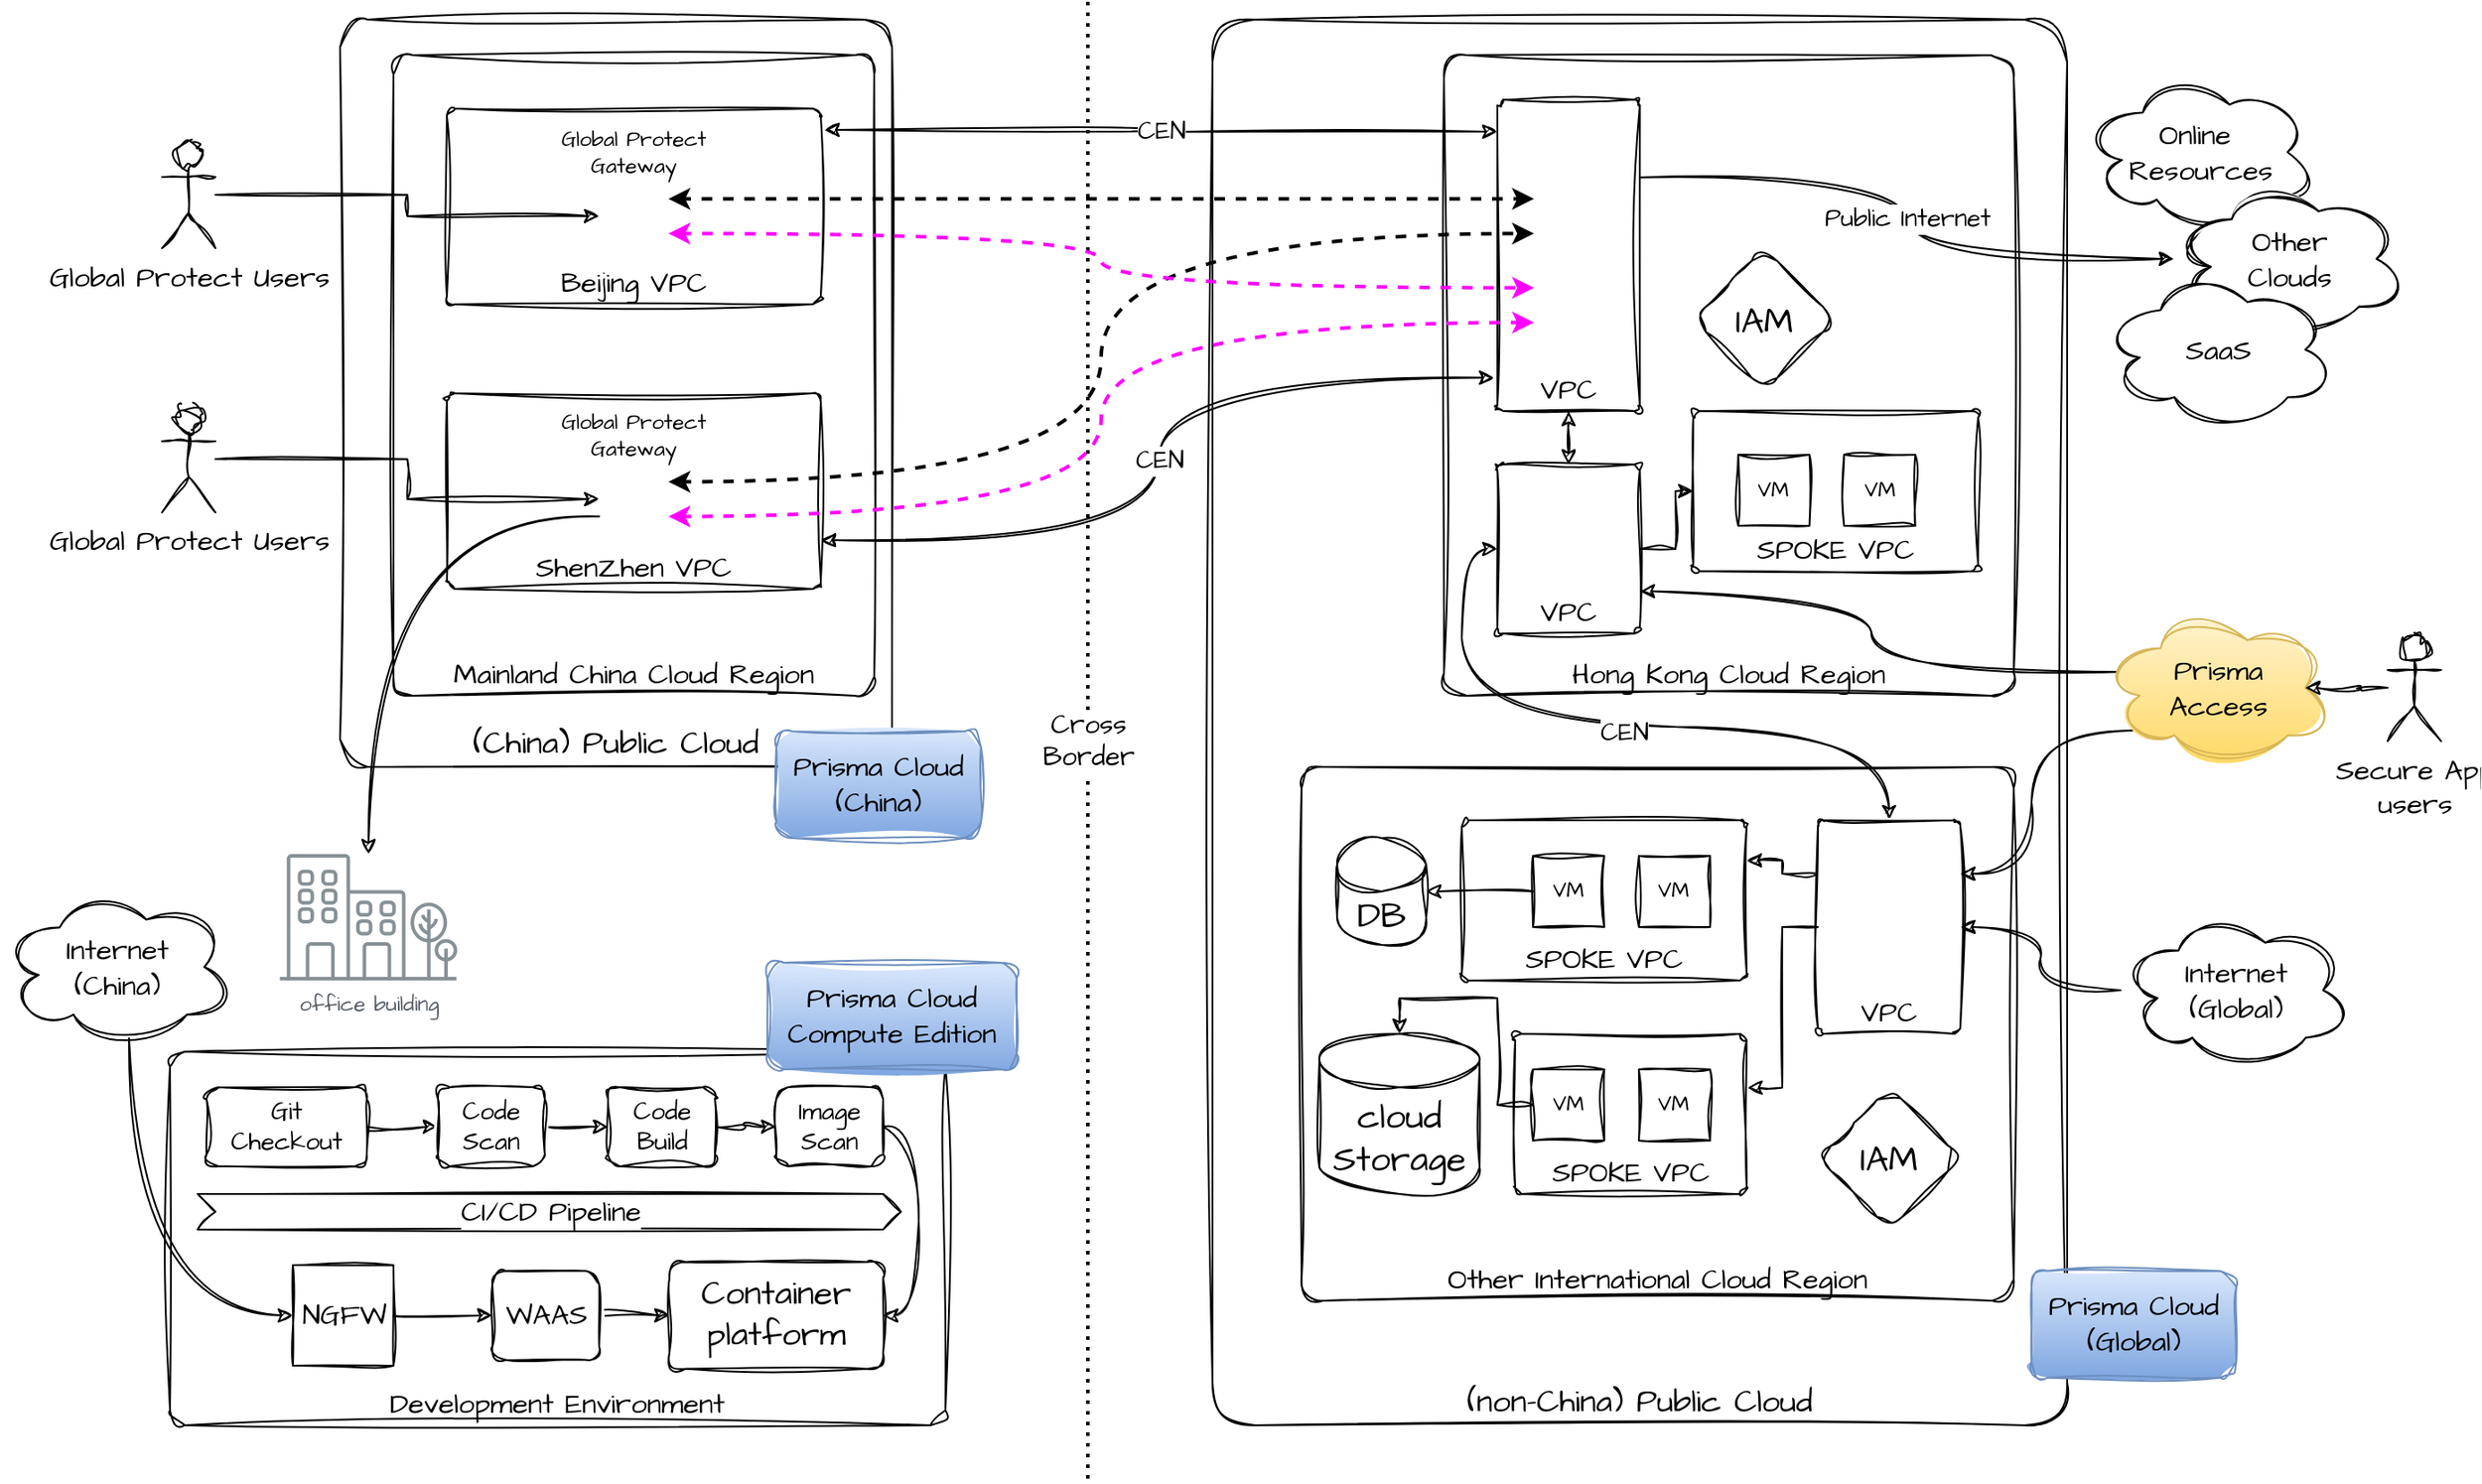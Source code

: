<mxfile version="24.2.5" type="device" pages="2">
  <diagram name="Light Theme" id="PEbUCKKqj2Tyce9llAAu">
    <mxGraphModel dx="2374" dy="820" grid="1" gridSize="10" guides="1" tooltips="1" connect="1" arrows="1" fold="1" page="1" pageScale="1" pageWidth="850" pageHeight="1100" math="0" shadow="0">
      <root>
        <mxCell id="0" />
        <mxCell id="1" parent="0" />
        <mxCell id="fy1CIG5j6_rSUcj34idQ-25" value="Cross&lt;div style=&quot;font-size: 15px;&quot;&gt;Border&lt;/div&gt;" style="endArrow=none;dashed=1;html=1;rounded=0;hachureGap=4;fontFamily=Architects Daughter;fontSource=https%3A%2F%2Ffonts.googleapis.com%2Fcss%3Ffamily%3DArchitects%2BDaughter;strokeWidth=2;dashPattern=1 2;fontSize=15;" edge="1" parent="1">
          <mxGeometry width="50" height="50" relative="1" as="geometry">
            <mxPoint x="480" y="1240" as="sourcePoint" />
            <mxPoint x="480" y="410" as="targetPoint" />
          </mxGeometry>
        </mxCell>
        <mxCell id="okLsMsicodchpa0ahrXp-11" value="(China) Public Cloud" style="rounded=1;whiteSpace=wrap;html=1;sketch=1;hachureGap=4;jiggle=2;curveFitting=1;fontFamily=Architects Daughter;fontSource=https%3A%2F%2Ffonts.googleapis.com%2Fcss%3Ffamily%3DArchitects%2BDaughter;arcSize=5;fontSize=18;verticalAlign=bottom;" parent="1" vertex="1">
          <mxGeometry x="60" y="420" width="310" height="420" as="geometry" />
        </mxCell>
        <mxCell id="c81lVoAgjQFaudLG6mte-1" value="(non-China) Public Cloud" style="rounded=1;whiteSpace=wrap;html=1;sketch=1;hachureGap=4;jiggle=2;curveFitting=1;fontFamily=Architects Daughter;fontSource=https%3A%2F%2Ffonts.googleapis.com%2Fcss%3Ffamily%3DArchitects%2BDaughter;arcSize=5;fontSize=18;verticalAlign=bottom;" parent="1" vertex="1">
          <mxGeometry x="550" y="420" width="480" height="790" as="geometry" />
        </mxCell>
        <mxCell id="c81lVoAgjQFaudLG6mte-3" value="Mainland China Cloud Region" style="rounded=1;whiteSpace=wrap;html=1;sketch=1;hachureGap=4;jiggle=2;curveFitting=1;fontFamily=Architects Daughter;fontSource=https%3A%2F%2Ffonts.googleapis.com%2Fcss%3Ffamily%3DArchitects%2BDaughter;arcSize=4;verticalAlign=bottom;fontSize=16;" parent="1" vertex="1">
          <mxGeometry x="90" y="440" width="270" height="360" as="geometry" />
        </mxCell>
        <mxCell id="c81lVoAgjQFaudLG6mte-4" value="Hong Kong Cloud Region" style="rounded=1;whiteSpace=wrap;html=1;sketch=1;hachureGap=4;jiggle=2;curveFitting=1;fontFamily=Architects Daughter;fontSource=https%3A%2F%2Ffonts.googleapis.com%2Fcss%3Ffamily%3DArchitects%2BDaughter;arcSize=4;verticalAlign=bottom;fontSize=16;" parent="1" vertex="1">
          <mxGeometry x="680" y="440" width="320" height="360" as="geometry" />
        </mxCell>
        <mxCell id="c81lVoAgjQFaudLG6mte-5" value="Other International Cloud Region" style="rounded=1;whiteSpace=wrap;html=1;sketch=1;hachureGap=4;jiggle=2;curveFitting=1;fontFamily=Architects Daughter;fontSource=https%3A%2F%2Ffonts.googleapis.com%2Fcss%3Ffamily%3DArchitects%2BDaughter;arcSize=4;verticalAlign=bottom;fontSize=16;" parent="1" vertex="1">
          <mxGeometry x="600" y="840" width="400" height="300" as="geometry" />
        </mxCell>
        <mxCell id="okLsMsicodchpa0ahrXp-8" value="CEN" style="edgeStyle=orthogonalEdgeStyle;rounded=0;sketch=1;hachureGap=4;jiggle=2;curveFitting=1;orthogonalLoop=1;jettySize=auto;html=1;entryX=0;entryY=0.103;entryDx=0;entryDy=0;fontFamily=Architects Daughter;fontSource=https%3A%2F%2Ffonts.googleapis.com%2Fcss%3Ffamily%3DArchitects%2BDaughter;curved=1;exitX=1.01;exitY=0.109;exitDx=0;exitDy=0;startArrow=classic;startFill=1;entryPerimeter=0;exitPerimeter=0;fontSize=14;" parent="1" source="c81lVoAgjQFaudLG6mte-7" target="okLsMsicodchpa0ahrXp-4" edge="1">
          <mxGeometry relative="1" as="geometry" />
        </mxCell>
        <mxCell id="c81lVoAgjQFaudLG6mte-7" value="Beijing VPC" style="rounded=1;whiteSpace=wrap;html=1;sketch=1;hachureGap=4;jiggle=2;curveFitting=1;strokeColor=default;align=center;verticalAlign=bottom;arcSize=4;fontFamily=Architects Daughter;fontSource=https%3A%2F%2Ffonts.googleapis.com%2Fcss%3Ffamily%3DArchitects%2BDaughter;fontSize=16;fontColor=default;fillColor=default;" parent="1" vertex="1">
          <mxGeometry x="120" y="470" width="210" height="110" as="geometry" />
        </mxCell>
        <mxCell id="okLsMsicodchpa0ahrXp-7" value="CEN" style="edgeStyle=orthogonalEdgeStyle;rounded=0;sketch=1;hachureGap=4;jiggle=2;curveFitting=1;orthogonalLoop=1;jettySize=auto;html=1;entryX=-0.023;entryY=0.893;entryDx=0;entryDy=0;fontFamily=Architects Daughter;fontSource=https%3A%2F%2Ffonts.googleapis.com%2Fcss%3Ffamily%3DArchitects%2BDaughter;curved=1;startArrow=classic;startFill=1;entryPerimeter=0;exitX=1;exitY=0.75;exitDx=0;exitDy=0;fontSize=14;" parent="1" source="c81lVoAgjQFaudLG6mte-8" target="okLsMsicodchpa0ahrXp-4" edge="1">
          <mxGeometry relative="1" as="geometry" />
        </mxCell>
        <mxCell id="c81lVoAgjQFaudLG6mte-8" value="ShenZhen VPC" style="rounded=1;whiteSpace=wrap;html=1;sketch=1;hachureGap=4;jiggle=2;curveFitting=1;strokeColor=default;align=center;verticalAlign=bottom;arcSize=4;fontFamily=Architects Daughter;fontSource=https%3A%2F%2Ffonts.googleapis.com%2Fcss%3Ffamily%3DArchitects%2BDaughter;fontSize=16;fontColor=default;fillColor=default;" parent="1" vertex="1">
          <mxGeometry x="120" y="630" width="210" height="110" as="geometry" />
        </mxCell>
        <mxCell id="okLsMsicodchpa0ahrXp-9" style="edgeStyle=orthogonalEdgeStyle;rounded=0;sketch=1;hachureGap=4;jiggle=2;curveFitting=1;orthogonalLoop=1;jettySize=auto;html=1;exitX=0.5;exitY=1;exitDx=0;exitDy=0;entryX=0.5;entryY=0;entryDx=0;entryDy=0;fontFamily=Architects Daughter;fontSource=https%3A%2F%2Ffonts.googleapis.com%2Fcss%3Ffamily%3DArchitects%2BDaughter;startArrow=classic;startFill=1;" parent="1" source="okLsMsicodchpa0ahrXp-4" target="okLsMsicodchpa0ahrXp-5" edge="1">
          <mxGeometry relative="1" as="geometry" />
        </mxCell>
        <mxCell id="okLsMsicodchpa0ahrXp-28" value="Public Internet" style="edgeStyle=orthogonalEdgeStyle;curved=1;rounded=0;sketch=1;hachureGap=4;jiggle=2;curveFitting=1;orthogonalLoop=1;jettySize=auto;html=1;exitX=1;exitY=0.25;exitDx=0;exitDy=0;strokeColor=default;align=center;verticalAlign=middle;fontFamily=Architects Daughter;fontSource=https%3A%2F%2Ffonts.googleapis.com%2Fcss%3Ffamily%3DArchitects%2BDaughter;fontSize=14;fontColor=default;labelBackgroundColor=default;startArrow=none;startFill=0;endArrow=classic;" parent="1" source="okLsMsicodchpa0ahrXp-4" target="okLsMsicodchpa0ahrXp-26" edge="1">
          <mxGeometry relative="1" as="geometry" />
        </mxCell>
        <mxCell id="okLsMsicodchpa0ahrXp-4" value="VPC" style="rounded=1;whiteSpace=wrap;html=1;sketch=1;hachureGap=4;jiggle=2;curveFitting=1;strokeColor=default;align=center;verticalAlign=bottom;arcSize=4;fontFamily=Architects Daughter;fontSource=https%3A%2F%2Ffonts.googleapis.com%2Fcss%3Ffamily%3DArchitects%2BDaughter;fontSize=16;fontColor=default;fillColor=default;" parent="1" vertex="1">
          <mxGeometry x="710" y="465" width="80" height="175" as="geometry" />
        </mxCell>
        <mxCell id="okLsMsicodchpa0ahrXp-10" value="CEN" style="edgeStyle=orthogonalEdgeStyle;rounded=0;sketch=1;hachureGap=4;jiggle=2;curveFitting=1;orthogonalLoop=1;jettySize=auto;html=1;exitX=0;exitY=0.5;exitDx=0;exitDy=0;strokeColor=default;align=center;verticalAlign=middle;fontFamily=Architects Daughter;fontSource=https%3A%2F%2Ffonts.googleapis.com%2Fcss%3Ffamily%3DArchitects%2BDaughter;fontSize=14;fontColor=default;labelBackgroundColor=default;startArrow=classic;startFill=1;endArrow=classic;curved=1;" parent="1" source="okLsMsicodchpa0ahrXp-5" target="okLsMsicodchpa0ahrXp-6" edge="1">
          <mxGeometry x="0.018" y="-3" relative="1" as="geometry">
            <mxPoint x="1" as="offset" />
          </mxGeometry>
        </mxCell>
        <mxCell id="fy1CIG5j6_rSUcj34idQ-1" style="edgeStyle=orthogonalEdgeStyle;rounded=0;sketch=1;hachureGap=4;jiggle=2;curveFitting=1;orthogonalLoop=1;jettySize=auto;html=1;entryX=0;entryY=0.5;entryDx=0;entryDy=0;fontFamily=Architects Daughter;fontSource=https%3A%2F%2Ffonts.googleapis.com%2Fcss%3Ffamily%3DArchitects%2BDaughter;" edge="1" parent="1" source="okLsMsicodchpa0ahrXp-5" target="XcuG7rFaZbF2GscP1tKc-4">
          <mxGeometry relative="1" as="geometry" />
        </mxCell>
        <mxCell id="okLsMsicodchpa0ahrXp-5" value="VPC" style="rounded=1;whiteSpace=wrap;html=1;sketch=1;hachureGap=4;jiggle=2;curveFitting=1;strokeColor=default;align=center;verticalAlign=bottom;arcSize=4;fontFamily=Architects Daughter;fontSource=https%3A%2F%2Ffonts.googleapis.com%2Fcss%3Ffamily%3DArchitects%2BDaughter;fontSize=16;fontColor=default;fillColor=default;" parent="1" vertex="1">
          <mxGeometry x="710" y="670" width="80" height="95" as="geometry" />
        </mxCell>
        <mxCell id="fy1CIG5j6_rSUcj34idQ-21" style="edgeStyle=orthogonalEdgeStyle;rounded=0;sketch=1;hachureGap=4;jiggle=2;curveFitting=1;orthogonalLoop=1;jettySize=auto;html=1;exitX=0;exitY=0.25;exitDx=0;exitDy=0;entryX=1;entryY=0.25;entryDx=0;entryDy=0;fontFamily=Architects Daughter;fontSource=https%3A%2F%2Ffonts.googleapis.com%2Fcss%3Ffamily%3DArchitects%2BDaughter;" edge="1" parent="1" source="okLsMsicodchpa0ahrXp-6" target="XcuG7rFaZbF2GscP1tKc-2">
          <mxGeometry relative="1" as="geometry" />
        </mxCell>
        <mxCell id="okLsMsicodchpa0ahrXp-6" value="VPC" style="rounded=1;whiteSpace=wrap;html=1;sketch=1;hachureGap=4;jiggle=2;curveFitting=1;strokeColor=default;align=center;verticalAlign=bottom;arcSize=4;fontFamily=Architects Daughter;fontSource=https%3A%2F%2Ffonts.googleapis.com%2Fcss%3Ffamily%3DArchitects%2BDaughter;fontSize=16;fontColor=default;fillColor=default;" parent="1" vertex="1">
          <mxGeometry x="890" y="870" width="80" height="120" as="geometry" />
        </mxCell>
        <mxCell id="okLsMsicodchpa0ahrXp-19" style="edgeStyle=orthogonalEdgeStyle;rounded=0;hachureGap=4;orthogonalLoop=1;jettySize=auto;html=1;exitX=1;exitY=0.25;exitDx=0;exitDy=0;entryX=0;entryY=0.25;entryDx=0;entryDy=0;strokeColor=default;align=center;verticalAlign=middle;fontFamily=Architects Daughter;fontSource=https%3A%2F%2Ffonts.googleapis.com%2Fcss%3Ffamily%3DArchitects%2BDaughter;fontSize=11;fontColor=default;labelBackgroundColor=default;startArrow=classic;startFill=1;endArrow=classic;flowAnimation=1;dashed=1;strokeWidth=2;curved=1;" parent="1" source="okLsMsicodchpa0ahrXp-13" target="okLsMsicodchpa0ahrXp-15" edge="1">
          <mxGeometry relative="1" as="geometry" />
        </mxCell>
        <mxCell id="okLsMsicodchpa0ahrXp-13" value="" style="shape=image;imageAspect=0;aspect=fixed;verticalLabelPosition=bottom;verticalAlign=top;sketch=1;hachureGap=4;jiggle=2;curveFitting=1;fontFamily=Architects Daughter;fontSource=https%3A%2F%2Ffonts.googleapis.com%2Fcss%3Ffamily%3DArchitects%2BDaughter;fontSize=11;fontColor=default;labelBackgroundColor=default;image=https://knowledgebase.paloaltonetworks.com/file-asset-public/03S4u000000of5HEAQ;" parent="1" vertex="1">
          <mxGeometry x="205.54" y="511" width="38.92" height="39" as="geometry" />
        </mxCell>
        <mxCell id="okLsMsicodchpa0ahrXp-21" style="edgeStyle=orthogonalEdgeStyle;rounded=0;hachureGap=4;orthogonalLoop=1;jettySize=auto;html=1;exitX=1;exitY=0.25;exitDx=0;exitDy=0;entryX=0;entryY=0.75;entryDx=0;entryDy=0;dashed=1;strokeColor=default;align=center;verticalAlign=middle;fontFamily=Architects Daughter;fontSource=https%3A%2F%2Ffonts.googleapis.com%2Fcss%3Ffamily%3DArchitects%2BDaughter;fontSize=11;fontColor=default;labelBackgroundColor=default;startArrow=classic;startFill=1;endArrow=classic;flowAnimation=1;strokeWidth=2;curved=1;" parent="1" source="okLsMsicodchpa0ahrXp-14" target="okLsMsicodchpa0ahrXp-15" edge="1">
          <mxGeometry relative="1" as="geometry" />
        </mxCell>
        <mxCell id="okLsMsicodchpa0ahrXp-23" style="edgeStyle=orthogonalEdgeStyle;rounded=0;hachureGap=4;orthogonalLoop=1;jettySize=auto;html=1;exitX=1;exitY=0.75;exitDx=0;exitDy=0;entryX=0;entryY=0.75;entryDx=0;entryDy=0;dashed=1;strokeColor=#FF00FF;strokeWidth=2;align=center;verticalAlign=middle;fontFamily=Architects Daughter;fontSource=https%3A%2F%2Ffonts.googleapis.com%2Fcss%3Ffamily%3DArchitects%2BDaughter;fontSize=11;fontColor=default;labelBackgroundColor=default;startArrow=classic;startFill=1;endArrow=classic;flowAnimation=1;curved=1;" parent="1" source="okLsMsicodchpa0ahrXp-14" target="okLsMsicodchpa0ahrXp-16" edge="1">
          <mxGeometry relative="1" as="geometry" />
        </mxCell>
        <mxCell id="okLsMsicodchpa0ahrXp-14" value="" style="shape=image;imageAspect=0;aspect=fixed;verticalLabelPosition=bottom;verticalAlign=top;sketch=1;hachureGap=4;jiggle=2;curveFitting=1;fontFamily=Architects Daughter;fontSource=https%3A%2F%2Ffonts.googleapis.com%2Fcss%3Ffamily%3DArchitects%2BDaughter;fontSize=11;fontColor=default;labelBackgroundColor=default;image=https://knowledgebase.paloaltonetworks.com/file-asset-public/03S4u000000of5HEAQ;" parent="1" vertex="1">
          <mxGeometry x="205.54" y="670" width="38.92" height="39" as="geometry" />
        </mxCell>
        <mxCell id="okLsMsicodchpa0ahrXp-15" value="" style="shape=image;imageAspect=0;aspect=fixed;verticalLabelPosition=bottom;verticalAlign=top;sketch=1;hachureGap=4;jiggle=2;curveFitting=1;fontFamily=Architects Daughter;fontSource=https%3A%2F%2Ffonts.googleapis.com%2Fcss%3Ffamily%3DArchitects%2BDaughter;fontSize=11;fontColor=default;labelBackgroundColor=default;image=https://knowledgebase.paloaltonetworks.com/file-asset-public/03S4u000000of5HEAQ;" parent="1" vertex="1">
          <mxGeometry x="730.54" y="511" width="38.92" height="39" as="geometry" />
        </mxCell>
        <mxCell id="okLsMsicodchpa0ahrXp-16" value="" style="shape=image;imageAspect=0;aspect=fixed;verticalLabelPosition=bottom;verticalAlign=top;sketch=1;hachureGap=4;jiggle=2;curveFitting=1;fontFamily=Architects Daughter;fontSource=https%3A%2F%2Ffonts.googleapis.com%2Fcss%3Ffamily%3DArchitects%2BDaughter;fontSize=11;fontColor=default;labelBackgroundColor=default;image=https://knowledgebase.paloaltonetworks.com/file-asset-public/03S4u000000of5HEAQ;" parent="1" vertex="1">
          <mxGeometry x="730.54" y="561" width="38.92" height="39" as="geometry" />
        </mxCell>
        <mxCell id="okLsMsicodchpa0ahrXp-18" value="" style="shape=image;imageAspect=0;aspect=fixed;verticalLabelPosition=bottom;verticalAlign=top;sketch=1;hachureGap=4;jiggle=2;curveFitting=1;fontFamily=Architects Daughter;fontSource=https%3A%2F%2Ffonts.googleapis.com%2Fcss%3Ffamily%3DArchitects%2BDaughter;fontSize=11;fontColor=default;labelBackgroundColor=default;image=https://knowledgebase.paloaltonetworks.com/file-asset-public/03S4u000000of5HEAQ;" parent="1" vertex="1">
          <mxGeometry x="730.54" y="703" width="38.92" height="39" as="geometry" />
        </mxCell>
        <mxCell id="okLsMsicodchpa0ahrXp-22" style="edgeStyle=orthogonalEdgeStyle;rounded=0;hachureGap=4;orthogonalLoop=1;jettySize=auto;html=1;exitX=1;exitY=0.75;exitDx=0;exitDy=0;dashed=1;strokeColor=#FF00FF;strokeWidth=2;align=center;verticalAlign=middle;fontFamily=Architects Daughter;fontSource=https%3A%2F%2Ffonts.googleapis.com%2Fcss%3Ffamily%3DArchitects%2BDaughter;fontSize=11;fontColor=default;labelBackgroundColor=default;startArrow=classic;startFill=1;endArrow=classic;flowAnimation=1;entryX=0;entryY=0.25;entryDx=0;entryDy=0;curved=1;" parent="1" source="okLsMsicodchpa0ahrXp-13" edge="1" target="okLsMsicodchpa0ahrXp-16">
          <mxGeometry relative="1" as="geometry">
            <mxPoint x="660" y="570" as="targetPoint" />
          </mxGeometry>
        </mxCell>
        <mxCell id="okLsMsicodchpa0ahrXp-24" value="Online&amp;nbsp;&lt;div style=&quot;font-size: 16px;&quot;&gt;Resources&lt;/div&gt;" style="ellipse;shape=cloud;whiteSpace=wrap;html=1;sketch=1;hachureGap=4;jiggle=2;curveFitting=1;fontFamily=Architects Daughter;fontSource=https%3A%2F%2Ffonts.googleapis.com%2Fcss%3Ffamily%3DArchitects%2BDaughter;fontSize=16;fontColor=default;labelBackgroundColor=default;" parent="1" vertex="1">
          <mxGeometry x="1040" y="450" width="130" height="89" as="geometry" />
        </mxCell>
        <mxCell id="okLsMsicodchpa0ahrXp-25" value="Other&lt;div&gt;Clouds&lt;/div&gt;" style="ellipse;shape=cloud;whiteSpace=wrap;html=1;sketch=1;hachureGap=4;jiggle=2;curveFitting=1;fontFamily=Architects Daughter;fontSource=https%3A%2F%2Ffonts.googleapis.com%2Fcss%3Ffamily%3DArchitects%2BDaughter;fontSize=16;fontColor=default;labelBackgroundColor=default;" parent="1" vertex="1">
          <mxGeometry x="1090" y="510" width="130" height="89" as="geometry" />
        </mxCell>
        <mxCell id="okLsMsicodchpa0ahrXp-26" value="Other&lt;div&gt;Clouds&lt;/div&gt;" style="ellipse;shape=cloud;whiteSpace=wrap;html=1;sketch=1;hachureGap=4;jiggle=2;curveFitting=1;fontFamily=Architects Daughter;fontSource=https%3A%2F%2Ffonts.googleapis.com%2Fcss%3Ffamily%3DArchitects%2BDaughter;fontSize=16;fontColor=default;labelBackgroundColor=default;" parent="1" vertex="1">
          <mxGeometry x="1090" y="510" width="130" height="89" as="geometry" />
        </mxCell>
        <mxCell id="okLsMsicodchpa0ahrXp-27" value="SaaS" style="ellipse;shape=cloud;whiteSpace=wrap;html=1;sketch=1;hachureGap=4;jiggle=2;curveFitting=1;fontFamily=Architects Daughter;fontSource=https%3A%2F%2Ffonts.googleapis.com%2Fcss%3Ffamily%3DArchitects%2BDaughter;fontSize=16;fontColor=default;labelBackgroundColor=default;" parent="1" vertex="1">
          <mxGeometry x="1050" y="561" width="130" height="89" as="geometry" />
        </mxCell>
        <mxCell id="XcuG7rFaZbF2GscP1tKc-1" value="" style="shape=image;imageAspect=0;aspect=fixed;verticalLabelPosition=bottom;verticalAlign=top;sketch=1;hachureGap=4;jiggle=2;curveFitting=1;fontFamily=Architects Daughter;fontSource=https%3A%2F%2Ffonts.googleapis.com%2Fcss%3Ffamily%3DArchitects%2BDaughter;fontSize=11;fontColor=default;labelBackgroundColor=default;image=https://knowledgebase.paloaltonetworks.com/file-asset-public/03S4u000000of5HEAQ;" parent="1" vertex="1">
          <mxGeometry x="910.54" y="910.5" width="39.42" height="39.5" as="geometry" />
        </mxCell>
        <mxCell id="XcuG7rFaZbF2GscP1tKc-2" value="SPOKE VPC" style="rounded=1;whiteSpace=wrap;html=1;sketch=1;hachureGap=4;jiggle=2;curveFitting=1;strokeColor=default;align=center;verticalAlign=bottom;arcSize=4;fontFamily=Architects Daughter;fontSource=https%3A%2F%2Ffonts.googleapis.com%2Fcss%3Ffamily%3DArchitects%2BDaughter;fontSize=16;fontColor=default;fillColor=default;" parent="1" vertex="1">
          <mxGeometry x="690" y="870" width="160" height="90" as="geometry" />
        </mxCell>
        <mxCell id="XcuG7rFaZbF2GscP1tKc-3" value="SPOKE VPC" style="rounded=1;whiteSpace=wrap;html=1;sketch=1;hachureGap=4;jiggle=2;curveFitting=1;strokeColor=default;align=center;verticalAlign=bottom;arcSize=4;fontFamily=Architects Daughter;fontSource=https%3A%2F%2Ffonts.googleapis.com%2Fcss%3Ffamily%3DArchitects%2BDaughter;fontSize=16;fontColor=default;fillColor=default;" parent="1" vertex="1">
          <mxGeometry x="720" y="990" width="130" height="90" as="geometry" />
        </mxCell>
        <mxCell id="XcuG7rFaZbF2GscP1tKc-4" value="SPOKE VPC" style="rounded=1;whiteSpace=wrap;html=1;sketch=1;hachureGap=4;jiggle=2;curveFitting=1;strokeColor=default;align=center;verticalAlign=bottom;arcSize=4;fontFamily=Architects Daughter;fontSource=https%3A%2F%2Ffonts.googleapis.com%2Fcss%3Ffamily%3DArchitects%2BDaughter;fontSize=16;fontColor=default;fillColor=default;" parent="1" vertex="1">
          <mxGeometry x="820" y="640" width="160" height="90" as="geometry" />
        </mxCell>
        <mxCell id="XcuG7rFaZbF2GscP1tKc-5" value="VM" style="whiteSpace=wrap;html=1;aspect=fixed;sketch=1;hachureGap=4;jiggle=2;curveFitting=1;fontFamily=Architects Daughter;fontSource=https%3A%2F%2Ffonts.googleapis.com%2Fcss%3Ffamily%3DArchitects%2BDaughter;" parent="1" vertex="1">
          <mxGeometry x="730" y="890" width="40" height="40" as="geometry" />
        </mxCell>
        <mxCell id="XcuG7rFaZbF2GscP1tKc-6" value="VM" style="whiteSpace=wrap;html=1;aspect=fixed;sketch=1;hachureGap=4;jiggle=2;curveFitting=1;fontFamily=Architects Daughter;fontSource=https%3A%2F%2Ffonts.googleapis.com%2Fcss%3Ffamily%3DArchitects%2BDaughter;" parent="1" vertex="1">
          <mxGeometry x="789.46" y="890" width="40" height="40" as="geometry" />
        </mxCell>
        <mxCell id="XcuG7rFaZbF2GscP1tKc-7" value="VM" style="whiteSpace=wrap;html=1;aspect=fixed;sketch=1;hachureGap=4;jiggle=2;curveFitting=1;fontFamily=Architects Daughter;fontSource=https%3A%2F%2Ffonts.googleapis.com%2Fcss%3Ffamily%3DArchitects%2BDaughter;" parent="1" vertex="1">
          <mxGeometry x="730" y="1010" width="40" height="40" as="geometry" />
        </mxCell>
        <mxCell id="XcuG7rFaZbF2GscP1tKc-8" value="VM" style="whiteSpace=wrap;html=1;aspect=fixed;sketch=1;hachureGap=4;jiggle=2;curveFitting=1;fontFamily=Architects Daughter;fontSource=https%3A%2F%2Ffonts.googleapis.com%2Fcss%3Ffamily%3DArchitects%2BDaughter;" parent="1" vertex="1">
          <mxGeometry x="789.46" y="1010" width="40" height="40" as="geometry" />
        </mxCell>
        <mxCell id="XcuG7rFaZbF2GscP1tKc-9" value="VM" style="whiteSpace=wrap;html=1;aspect=fixed;sketch=1;hachureGap=4;jiggle=2;curveFitting=1;fontFamily=Architects Daughter;fontSource=https%3A%2F%2Ffonts.googleapis.com%2Fcss%3Ffamily%3DArchitects%2BDaughter;" parent="1" vertex="1">
          <mxGeometry x="845.27" y="664.5" width="40" height="40" as="geometry" />
        </mxCell>
        <mxCell id="XcuG7rFaZbF2GscP1tKc-10" value="VM" style="whiteSpace=wrap;html=1;aspect=fixed;sketch=1;hachureGap=4;jiggle=2;curveFitting=1;fontFamily=Architects Daughter;fontSource=https%3A%2F%2Ffonts.googleapis.com%2Fcss%3Ffamily%3DArchitects%2BDaughter;" parent="1" vertex="1">
          <mxGeometry x="904.73" y="664.5" width="40" height="40" as="geometry" />
        </mxCell>
        <mxCell id="fy1CIG5j6_rSUcj34idQ-5" value="IAM" style="rhombus;whiteSpace=wrap;html=1;sketch=1;hachureGap=4;jiggle=2;curveFitting=1;fontFamily=Architects Daughter;fontSource=https%3A%2F%2Ffonts.googleapis.com%2Fcss%3Ffamily%3DArchitects%2BDaughter;rounded=1;fontSize=20;" vertex="1" parent="1">
          <mxGeometry x="890.25" y="1020" width="80" height="80" as="geometry" />
        </mxCell>
        <mxCell id="fy1CIG5j6_rSUcj34idQ-6" value="IAM" style="rhombus;whiteSpace=wrap;html=1;sketch=1;hachureGap=4;jiggle=2;curveFitting=1;fontFamily=Architects Daughter;fontSource=https%3A%2F%2Ffonts.googleapis.com%2Fcss%3Ffamily%3DArchitects%2BDaughter;rounded=1;fontSize=20;" vertex="1" parent="1">
          <mxGeometry x="820" y="548.5" width="80" height="80" as="geometry" />
        </mxCell>
        <mxCell id="fy1CIG5j6_rSUcj34idQ-9" style="edgeStyle=orthogonalEdgeStyle;rounded=0;sketch=1;hachureGap=4;jiggle=2;curveFitting=1;orthogonalLoop=1;jettySize=auto;html=1;fontFamily=Architects Daughter;fontSource=https%3A%2F%2Ffonts.googleapis.com%2Fcss%3Ffamily%3DArchitects%2BDaughter;" edge="1" parent="1" source="fy1CIG5j6_rSUcj34idQ-7" target="okLsMsicodchpa0ahrXp-13">
          <mxGeometry relative="1" as="geometry" />
        </mxCell>
        <mxCell id="fy1CIG5j6_rSUcj34idQ-7" value="Global Protect Users" style="shape=umlActor;verticalLabelPosition=bottom;verticalAlign=top;html=1;outlineConnect=0;sketch=1;hachureGap=4;jiggle=2;curveFitting=1;fontFamily=Architects Daughter;fontSource=https%3A%2F%2Ffonts.googleapis.com%2Fcss%3Ffamily%3DArchitects%2BDaughter;fontSize=16;" vertex="1" parent="1">
          <mxGeometry x="-40" y="488.5" width="30" height="60" as="geometry" />
        </mxCell>
        <mxCell id="fy1CIG5j6_rSUcj34idQ-10" style="edgeStyle=orthogonalEdgeStyle;rounded=0;sketch=1;hachureGap=4;jiggle=2;curveFitting=1;orthogonalLoop=1;jettySize=auto;html=1;entryX=0;entryY=0.5;entryDx=0;entryDy=0;fontFamily=Architects Daughter;fontSource=https%3A%2F%2Ffonts.googleapis.com%2Fcss%3Ffamily%3DArchitects%2BDaughter;" edge="1" parent="1" source="fy1CIG5j6_rSUcj34idQ-8" target="okLsMsicodchpa0ahrXp-14">
          <mxGeometry relative="1" as="geometry" />
        </mxCell>
        <mxCell id="fy1CIG5j6_rSUcj34idQ-8" value="Global Protect Users" style="shape=umlActor;verticalLabelPosition=bottom;verticalAlign=top;html=1;outlineConnect=0;sketch=1;hachureGap=4;jiggle=2;curveFitting=1;fontFamily=Architects Daughter;fontSource=https%3A%2F%2Ffonts.googleapis.com%2Fcss%3Ffamily%3DArchitects%2BDaughter;fontSize=16;" vertex="1" parent="1">
          <mxGeometry x="-40" y="637" width="30" height="60" as="geometry" />
        </mxCell>
        <mxCell id="fy1CIG5j6_rSUcj34idQ-11" value="Global Protect Gateway" style="text;html=1;align=center;verticalAlign=middle;whiteSpace=wrap;rounded=0;fontFamily=Architects Daughter;fontSource=https%3A%2F%2Ffonts.googleapis.com%2Fcss%3Ffamily%3DArchitects%2BDaughter;" vertex="1" parent="1">
          <mxGeometry x="170" y="479.5" width="110" height="30" as="geometry" />
        </mxCell>
        <mxCell id="fy1CIG5j6_rSUcj34idQ-12" value="Global Protect Gateway" style="text;html=1;align=center;verticalAlign=middle;whiteSpace=wrap;rounded=0;fontFamily=Architects Daughter;fontSource=https%3A%2F%2Ffonts.googleapis.com%2Fcss%3Ffamily%3DArchitects%2BDaughter;" vertex="1" parent="1">
          <mxGeometry x="170" y="639" width="110" height="30" as="geometry" />
        </mxCell>
        <mxCell id="fy1CIG5j6_rSUcj34idQ-14" value="" style="shape=image;imageAspect=0;aspect=fixed;verticalLabelPosition=bottom;verticalAlign=top;sketch=1;hachureGap=4;jiggle=2;curveFitting=1;fontFamily=Architects Daughter;fontSource=https%3A%2F%2Ffonts.googleapis.com%2Fcss%3Ffamily%3DArchitects%2BDaughter;image=https://companieslogo.com/img/orig/PANW-4618d203.png?t=1720244493;" vertex="1" parent="1">
          <mxGeometry x="130" y="478" width="46.01" height="33" as="geometry" />
        </mxCell>
        <mxCell id="fy1CIG5j6_rSUcj34idQ-15" value="" style="shape=image;imageAspect=0;aspect=fixed;verticalLabelPosition=bottom;verticalAlign=top;sketch=1;hachureGap=4;jiggle=2;curveFitting=1;fontFamily=Architects Daughter;fontSource=https%3A%2F%2Ffonts.googleapis.com%2Fcss%3Ffamily%3DArchitects%2BDaughter;image=https://companieslogo.com/img/orig/PANW-4618d203.png?t=1720244493;" vertex="1" parent="1">
          <mxGeometry x="130" y="640" width="46.01" height="33" as="geometry" />
        </mxCell>
        <mxCell id="fy1CIG5j6_rSUcj34idQ-16" value="" style="shape=image;imageAspect=0;aspect=fixed;verticalLabelPosition=bottom;verticalAlign=top;sketch=1;hachureGap=4;jiggle=2;curveFitting=1;fontFamily=Architects Daughter;fontSource=https%3A%2F%2Ffonts.googleapis.com%2Fcss%3Ffamily%3DArchitects%2BDaughter;image=https://companieslogo.com/img/orig/PANW-4618d203.png?t=1720244493;" vertex="1" parent="1">
          <mxGeometry x="730.42" y="472" width="39.04" height="28" as="geometry" />
        </mxCell>
        <mxCell id="fy1CIG5j6_rSUcj34idQ-17" value="" style="shape=image;imageAspect=0;aspect=fixed;verticalLabelPosition=bottom;verticalAlign=top;sketch=1;hachureGap=4;jiggle=2;curveFitting=1;fontFamily=Architects Daughter;fontSource=https%3A%2F%2Ffonts.googleapis.com%2Fcss%3Ffamily%3DArchitects%2BDaughter;image=https://companieslogo.com/img/orig/PANW-4618d203.png?t=1720244493;" vertex="1" parent="1">
          <mxGeometry x="730.54" y="673" width="39.04" height="28" as="geometry" />
        </mxCell>
        <mxCell id="fy1CIG5j6_rSUcj34idQ-18" value="" style="shape=image;imageAspect=0;aspect=fixed;verticalLabelPosition=bottom;verticalAlign=top;sketch=1;hachureGap=4;jiggle=2;curveFitting=1;fontFamily=Architects Daughter;fontSource=https%3A%2F%2Ffonts.googleapis.com%2Fcss%3Ffamily%3DArchitects%2BDaughter;image=https://companieslogo.com/img/orig/PANW-4618d203.png?t=1720244493;" vertex="1" parent="1">
          <mxGeometry x="910.42" y="880" width="39.04" height="28" as="geometry" />
        </mxCell>
        <mxCell id="fy1CIG5j6_rSUcj34idQ-22" style="edgeStyle=orthogonalEdgeStyle;rounded=0;sketch=1;hachureGap=4;jiggle=2;curveFitting=1;orthogonalLoop=1;jettySize=auto;html=1;exitX=0;exitY=0.5;exitDx=0;exitDy=0;entryX=1.004;entryY=0.336;entryDx=0;entryDy=0;entryPerimeter=0;fontFamily=Architects Daughter;fontSource=https%3A%2F%2Ffonts.googleapis.com%2Fcss%3Ffamily%3DArchitects%2BDaughter;" edge="1" parent="1" source="okLsMsicodchpa0ahrXp-6" target="XcuG7rFaZbF2GscP1tKc-3">
          <mxGeometry relative="1" as="geometry" />
        </mxCell>
        <mxCell id="fy1CIG5j6_rSUcj34idQ-24" style="edgeStyle=orthogonalEdgeStyle;rounded=0;sketch=1;hachureGap=4;jiggle=2;curveFitting=1;orthogonalLoop=1;jettySize=auto;html=1;entryX=1;entryY=0.5;entryDx=0;entryDy=0;fontFamily=Architects Daughter;fontSource=https%3A%2F%2Ffonts.googleapis.com%2Fcss%3Ffamily%3DArchitects%2BDaughter;curved=1;" edge="1" parent="1" source="fy1CIG5j6_rSUcj34idQ-23" target="okLsMsicodchpa0ahrXp-6">
          <mxGeometry relative="1" as="geometry" />
        </mxCell>
        <mxCell id="fy1CIG5j6_rSUcj34idQ-23" value="Internet&lt;br&gt;(Global)" style="ellipse;shape=cloud;whiteSpace=wrap;html=1;sketch=1;hachureGap=4;jiggle=2;curveFitting=1;fontFamily=Architects Daughter;fontSource=https%3A%2F%2Ffonts.googleapis.com%2Fcss%3Ffamily%3DArchitects%2BDaughter;fontSize=16;fontColor=default;labelBackgroundColor=default;" vertex="1" parent="1">
          <mxGeometry x="1060" y="921" width="130" height="89" as="geometry" />
        </mxCell>
        <mxCell id="fy1CIG5j6_rSUcj34idQ-26" value="DB" style="shape=cylinder3;whiteSpace=wrap;html=1;boundedLbl=1;backgroundOutline=1;size=15;sketch=1;hachureGap=4;jiggle=2;curveFitting=1;fontFamily=Architects Daughter;fontSource=https%3A%2F%2Ffonts.googleapis.com%2Fcss%3Ffamily%3DArchitects%2BDaughter;fontSize=20;" vertex="1" parent="1">
          <mxGeometry x="620" y="880" width="50" height="60" as="geometry" />
        </mxCell>
        <mxCell id="fy1CIG5j6_rSUcj34idQ-27" value="cloud&lt;div&gt;Storage&lt;/div&gt;" style="shape=cylinder3;whiteSpace=wrap;html=1;boundedLbl=1;backgroundOutline=1;size=15;sketch=1;hachureGap=4;jiggle=2;curveFitting=1;fontFamily=Architects Daughter;fontSource=https%3A%2F%2Ffonts.googleapis.com%2Fcss%3Ffamily%3DArchitects%2BDaughter;fontSize=20;" vertex="1" parent="1">
          <mxGeometry x="610" y="990" width="90" height="90" as="geometry" />
        </mxCell>
        <mxCell id="fy1CIG5j6_rSUcj34idQ-28" style="edgeStyle=orthogonalEdgeStyle;rounded=0;sketch=1;hachureGap=4;jiggle=2;curveFitting=1;orthogonalLoop=1;jettySize=auto;html=1;exitX=0;exitY=0.5;exitDx=0;exitDy=0;entryX=0.5;entryY=0;entryDx=0;entryDy=0;entryPerimeter=0;fontFamily=Architects Daughter;fontSource=https%3A%2F%2Ffonts.googleapis.com%2Fcss%3Ffamily%3DArchitects%2BDaughter;" edge="1" parent="1" source="XcuG7rFaZbF2GscP1tKc-7" target="fy1CIG5j6_rSUcj34idQ-27">
          <mxGeometry relative="1" as="geometry" />
        </mxCell>
        <mxCell id="fy1CIG5j6_rSUcj34idQ-30" style="edgeStyle=orthogonalEdgeStyle;rounded=0;sketch=1;hachureGap=4;jiggle=2;curveFitting=1;orthogonalLoop=1;jettySize=auto;html=1;exitX=0;exitY=0.5;exitDx=0;exitDy=0;entryX=1;entryY=0.5;entryDx=0;entryDy=0;entryPerimeter=0;fontFamily=Architects Daughter;fontSource=https%3A%2F%2Ffonts.googleapis.com%2Fcss%3Ffamily%3DArchitects%2BDaughter;" edge="1" parent="1" source="XcuG7rFaZbF2GscP1tKc-5" target="fy1CIG5j6_rSUcj34idQ-26">
          <mxGeometry relative="1" as="geometry" />
        </mxCell>
        <mxCell id="fy1CIG5j6_rSUcj34idQ-33" style="edgeStyle=orthogonalEdgeStyle;rounded=0;sketch=1;hachureGap=4;jiggle=2;curveFitting=1;orthogonalLoop=1;jettySize=auto;html=1;exitX=0.13;exitY=0.77;exitDx=0;exitDy=0;exitPerimeter=0;entryX=1;entryY=0.25;entryDx=0;entryDy=0;fontFamily=Architects Daughter;fontSource=https%3A%2F%2Ffonts.googleapis.com%2Fcss%3Ffamily%3DArchitects%2BDaughter;curved=1;" edge="1" parent="1" source="fy1CIG5j6_rSUcj34idQ-31" target="okLsMsicodchpa0ahrXp-6">
          <mxGeometry relative="1" as="geometry" />
        </mxCell>
        <mxCell id="fy1CIG5j6_rSUcj34idQ-35" style="edgeStyle=orthogonalEdgeStyle;curved=1;rounded=0;sketch=1;hachureGap=4;jiggle=2;curveFitting=1;orthogonalLoop=1;jettySize=auto;html=1;exitX=0.07;exitY=0.4;exitDx=0;exitDy=0;exitPerimeter=0;entryX=1;entryY=0.75;entryDx=0;entryDy=0;strokeColor=default;align=center;verticalAlign=middle;fontFamily=Architects Daughter;fontSource=https%3A%2F%2Ffonts.googleapis.com%2Fcss%3Ffamily%3DArchitects%2BDaughter;fontSize=11;fontColor=default;labelBackgroundColor=default;endArrow=classic;" edge="1" parent="1" source="fy1CIG5j6_rSUcj34idQ-31" target="okLsMsicodchpa0ahrXp-5">
          <mxGeometry relative="1" as="geometry" />
        </mxCell>
        <mxCell id="fy1CIG5j6_rSUcj34idQ-31" value="Prisma&lt;div&gt;Access&lt;/div&gt;" style="ellipse;shape=cloud;whiteSpace=wrap;html=1;sketch=1;hachureGap=4;jiggle=2;curveFitting=1;fontFamily=Architects Daughter;fontSource=https%3A%2F%2Ffonts.googleapis.com%2Fcss%3Ffamily%3DArchitects%2BDaughter;fontSize=16;labelBackgroundColor=none;fillColor=#fff2cc;gradientColor=#ffd966;strokeColor=#d6b656;" vertex="1" parent="1">
          <mxGeometry x="1050" y="751" width="130" height="89" as="geometry" />
        </mxCell>
        <mxCell id="fy1CIG5j6_rSUcj34idQ-40" style="edgeStyle=orthogonalEdgeStyle;curved=1;rounded=0;sketch=1;hachureGap=4;jiggle=2;curveFitting=1;orthogonalLoop=1;jettySize=auto;html=1;exitX=0;exitY=0.75;exitDx=0;exitDy=0;strokeColor=default;align=center;verticalAlign=middle;fontFamily=Architects Daughter;fontSource=https%3A%2F%2Ffonts.googleapis.com%2Fcss%3Ffamily%3DArchitects%2BDaughter;fontSize=11;fontColor=default;labelBackgroundColor=default;endArrow=classic;" edge="1" parent="1" source="okLsMsicodchpa0ahrXp-14" target="fy1CIG5j6_rSUcj34idQ-38">
          <mxGeometry relative="1" as="geometry" />
        </mxCell>
        <mxCell id="fy1CIG5j6_rSUcj34idQ-41" value="Development Environment" style="rounded=1;whiteSpace=wrap;html=1;sketch=1;hachureGap=4;jiggle=2;curveFitting=1;fontFamily=Architects Daughter;fontSource=https%3A%2F%2Ffonts.googleapis.com%2Fcss%3Ffamily%3DArchitects%2BDaughter;arcSize=4;verticalAlign=bottom;fontSize=16;" vertex="1" parent="1">
          <mxGeometry x="-35.54" y="1000" width="435.54" height="210" as="geometry" />
        </mxCell>
        <mxCell id="fy1CIG5j6_rSUcj34idQ-38" value="office building" style="sketch=0;outlineConnect=0;gradientColor=none;fontColor=#545B64;strokeColor=none;fillColor=#879196;dashed=0;verticalLabelPosition=bottom;verticalAlign=top;align=center;html=1;fontSize=12;fontStyle=0;aspect=fixed;shape=mxgraph.aws4.illustration_office_building;pointerEvents=1;hachureGap=4;jiggle=2;curveFitting=1;fontFamily=Architects Daughter;fontSource=https%3A%2F%2Ffonts.googleapis.com%2Fcss%3Ffamily%3DArchitects%2BDaughter;labelBackgroundColor=default;" vertex="1" parent="1">
          <mxGeometry x="26.01" y="889" width="100" height="71" as="geometry" />
        </mxCell>
        <mxCell id="fy1CIG5j6_rSUcj34idQ-44" style="edgeStyle=orthogonalEdgeStyle;curved=1;rounded=0;sketch=1;hachureGap=4;jiggle=2;curveFitting=1;orthogonalLoop=1;jettySize=auto;html=1;exitX=1;exitY=0.5;exitDx=0;exitDy=0;entryX=0;entryY=0.5;entryDx=0;entryDy=0;strokeColor=default;align=center;verticalAlign=middle;fontFamily=Architects Daughter;fontSource=https%3A%2F%2Ffonts.googleapis.com%2Fcss%3Ffamily%3DArchitects%2BDaughter;fontSize=11;fontColor=default;labelBackgroundColor=default;endArrow=classic;" edge="1" parent="1" source="fy1CIG5j6_rSUcj34idQ-42" target="fy1CIG5j6_rSUcj34idQ-43">
          <mxGeometry relative="1" as="geometry" />
        </mxCell>
        <mxCell id="fy1CIG5j6_rSUcj34idQ-42" value="Git&lt;div style=&quot;font-size: 14px;&quot;&gt;Checkout&lt;/div&gt;" style="rounded=1;whiteSpace=wrap;html=1;sketch=1;hachureGap=4;jiggle=2;curveFitting=1;fontFamily=Architects Daughter;fontSource=https%3A%2F%2Ffonts.googleapis.com%2Fcss%3Ffamily%3DArchitects%2BDaughter;fontSize=14;fontColor=default;labelBackgroundColor=default;" vertex="1" parent="1">
          <mxGeometry x="-15" y="1020" width="90" height="44.5" as="geometry" />
        </mxCell>
        <mxCell id="fy1CIG5j6_rSUcj34idQ-46" style="edgeStyle=orthogonalEdgeStyle;curved=1;rounded=0;sketch=1;hachureGap=4;jiggle=2;curveFitting=1;orthogonalLoop=1;jettySize=auto;html=1;entryX=0;entryY=0.5;entryDx=0;entryDy=0;strokeColor=default;align=center;verticalAlign=middle;fontFamily=Architects Daughter;fontSource=https%3A%2F%2Ffonts.googleapis.com%2Fcss%3Ffamily%3DArchitects%2BDaughter;fontSize=11;fontColor=default;labelBackgroundColor=default;endArrow=classic;" edge="1" parent="1" source="fy1CIG5j6_rSUcj34idQ-43" target="fy1CIG5j6_rSUcj34idQ-45">
          <mxGeometry relative="1" as="geometry" />
        </mxCell>
        <mxCell id="fy1CIG5j6_rSUcj34idQ-43" value="Code&lt;div&gt;Scan&lt;/div&gt;" style="rounded=1;whiteSpace=wrap;html=1;sketch=1;hachureGap=4;jiggle=2;curveFitting=1;fontFamily=Architects Daughter;fontSource=https%3A%2F%2Ffonts.googleapis.com%2Fcss%3Ffamily%3DArchitects%2BDaughter;fontSize=14;fontColor=default;labelBackgroundColor=default;" vertex="1" parent="1">
          <mxGeometry x="115" y="1020" width="60" height="44.5" as="geometry" />
        </mxCell>
        <mxCell id="fy1CIG5j6_rSUcj34idQ-48" style="edgeStyle=orthogonalEdgeStyle;curved=1;rounded=0;sketch=1;hachureGap=4;jiggle=2;curveFitting=1;orthogonalLoop=1;jettySize=auto;html=1;strokeColor=default;align=center;verticalAlign=middle;fontFamily=Architects Daughter;fontSource=https%3A%2F%2Ffonts.googleapis.com%2Fcss%3Ffamily%3DArchitects%2BDaughter;fontSize=11;fontColor=default;labelBackgroundColor=default;endArrow=classic;" edge="1" parent="1" source="fy1CIG5j6_rSUcj34idQ-45" target="fy1CIG5j6_rSUcj34idQ-47">
          <mxGeometry relative="1" as="geometry" />
        </mxCell>
        <mxCell id="fy1CIG5j6_rSUcj34idQ-45" value="Code&lt;div&gt;Build&lt;/div&gt;" style="rounded=1;whiteSpace=wrap;html=1;sketch=1;hachureGap=4;jiggle=2;curveFitting=1;fontFamily=Architects Daughter;fontSource=https%3A%2F%2Ffonts.googleapis.com%2Fcss%3Ffamily%3DArchitects%2BDaughter;fontSize=14;fontColor=default;labelBackgroundColor=default;" vertex="1" parent="1">
          <mxGeometry x="210.54" y="1020" width="60" height="44.5" as="geometry" />
        </mxCell>
        <mxCell id="fy1CIG5j6_rSUcj34idQ-54" style="edgeStyle=orthogonalEdgeStyle;curved=1;rounded=0;sketch=1;hachureGap=4;jiggle=2;curveFitting=1;orthogonalLoop=1;jettySize=auto;html=1;exitX=1;exitY=0.5;exitDx=0;exitDy=0;entryX=1;entryY=0.5;entryDx=0;entryDy=0;strokeColor=default;align=center;verticalAlign=middle;fontFamily=Architects Daughter;fontSource=https%3A%2F%2Ffonts.googleapis.com%2Fcss%3Ffamily%3DArchitects%2BDaughter;fontSize=11;fontColor=default;labelBackgroundColor=default;endArrow=classic;" edge="1" parent="1" source="fy1CIG5j6_rSUcj34idQ-47" target="fy1CIG5j6_rSUcj34idQ-52">
          <mxGeometry relative="1" as="geometry" />
        </mxCell>
        <mxCell id="fy1CIG5j6_rSUcj34idQ-47" value="Image&lt;div&gt;Scan&lt;/div&gt;" style="rounded=1;whiteSpace=wrap;html=1;sketch=1;hachureGap=4;jiggle=2;curveFitting=1;fontFamily=Architects Daughter;fontSource=https%3A%2F%2Ffonts.googleapis.com%2Fcss%3Ffamily%3DArchitects%2BDaughter;fontSize=14;fontColor=default;labelBackgroundColor=default;" vertex="1" parent="1">
          <mxGeometry x="305" y="1020" width="60" height="44.5" as="geometry" />
        </mxCell>
        <mxCell id="fy1CIG5j6_rSUcj34idQ-51" value="CI/CD Pipeline" style="html=1;shadow=0;dashed=0;align=center;verticalAlign=middle;shape=mxgraph.arrows2.arrow;dy=0;dx=10;notch=10;sketch=1;hachureGap=4;jiggle=2;curveFitting=1;fontFamily=Architects Daughter;fontSource=https%3A%2F%2Ffonts.googleapis.com%2Fcss%3Ffamily%3DArchitects%2BDaughter;fontSize=16;fontColor=default;labelBackgroundColor=default;" vertex="1" parent="1">
          <mxGeometry x="-20" y="1080" width="395" height="20" as="geometry" />
        </mxCell>
        <mxCell id="fy1CIG5j6_rSUcj34idQ-52" value="Container&lt;div style=&quot;font-size: 19px;&quot;&gt;platform&lt;/div&gt;" style="rounded=1;whiteSpace=wrap;html=1;sketch=1;hachureGap=4;jiggle=2;curveFitting=1;fontFamily=Architects Daughter;fontSource=https%3A%2F%2Ffonts.googleapis.com%2Fcss%3Ffamily%3DArchitects%2BDaughter;fontSize=19;fontColor=default;labelBackgroundColor=default;" vertex="1" parent="1">
          <mxGeometry x="245" y="1118.25" width="120" height="60" as="geometry" />
        </mxCell>
        <mxCell id="fy1CIG5j6_rSUcj34idQ-53" value="" style="shape=image;imageAspect=0;aspect=fixed;verticalLabelPosition=bottom;verticalAlign=top;sketch=1;hachureGap=4;jiggle=2;curveFitting=1;fontFamily=Architects Daughter;fontSource=https%3A%2F%2Ffonts.googleapis.com%2Fcss%3Ffamily%3DArchitects%2BDaughter;image=https://companieslogo.com/img/orig/PANW-4618d203.png?t=1720244493;" vertex="1" parent="1">
          <mxGeometry x="-20" y="1147" width="46.01" height="33" as="geometry" />
        </mxCell>
        <mxCell id="fy1CIG5j6_rSUcj34idQ-63" style="edgeStyle=orthogonalEdgeStyle;curved=1;rounded=0;sketch=1;hachureGap=4;jiggle=2;curveFitting=1;orthogonalLoop=1;jettySize=auto;html=1;exitX=1;exitY=0.5;exitDx=0;exitDy=0;entryX=0;entryY=0.5;entryDx=0;entryDy=0;strokeColor=default;align=center;verticalAlign=middle;fontFamily=Architects Daughter;fontSource=https%3A%2F%2Ffonts.googleapis.com%2Fcss%3Ffamily%3DArchitects%2BDaughter;fontSize=11;fontColor=default;labelBackgroundColor=default;endArrow=classic;" edge="1" parent="1" source="fy1CIG5j6_rSUcj34idQ-56" target="fy1CIG5j6_rSUcj34idQ-62">
          <mxGeometry relative="1" as="geometry" />
        </mxCell>
        <mxCell id="fy1CIG5j6_rSUcj34idQ-56" value="NGFW" style="whiteSpace=wrap;html=1;aspect=fixed;sketch=1;hachureGap=4;jiggle=2;curveFitting=1;fontFamily=Architects Daughter;fontSource=https%3A%2F%2Ffonts.googleapis.com%2Fcss%3Ffamily%3DArchitects%2BDaughter;fontSize=16;fontColor=default;labelBackgroundColor=default;" vertex="1" parent="1">
          <mxGeometry x="33.5" y="1120" width="56.5" height="56.5" as="geometry" />
        </mxCell>
        <mxCell id="fy1CIG5j6_rSUcj34idQ-74" style="edgeStyle=orthogonalEdgeStyle;curved=1;rounded=0;sketch=1;hachureGap=4;jiggle=2;curveFitting=1;orthogonalLoop=1;jettySize=auto;html=1;entryX=0;entryY=0.5;entryDx=0;entryDy=0;strokeColor=default;align=center;verticalAlign=middle;fontFamily=Architects Daughter;fontSource=https%3A%2F%2Ffonts.googleapis.com%2Fcss%3Ffamily%3DArchitects%2BDaughter;fontSize=11;fontColor=default;labelBackgroundColor=default;endArrow=classic;exitX=0.55;exitY=0.95;exitDx=0;exitDy=0;exitPerimeter=0;" edge="1" parent="1" source="fy1CIG5j6_rSUcj34idQ-58" target="fy1CIG5j6_rSUcj34idQ-56">
          <mxGeometry relative="1" as="geometry">
            <Array as="points">
              <mxPoint x="-58" y="1148" />
            </Array>
          </mxGeometry>
        </mxCell>
        <mxCell id="fy1CIG5j6_rSUcj34idQ-58" value="Internet&lt;div&gt;(China)&lt;/div&gt;" style="ellipse;shape=cloud;whiteSpace=wrap;html=1;sketch=1;hachureGap=4;jiggle=2;curveFitting=1;fontFamily=Architects Daughter;fontSource=https%3A%2F%2Ffonts.googleapis.com%2Fcss%3Ffamily%3DArchitects%2BDaughter;fontSize=16;fontColor=default;labelBackgroundColor=default;" vertex="1" parent="1">
          <mxGeometry x="-130" y="908" width="130" height="89" as="geometry" />
        </mxCell>
        <mxCell id="fy1CIG5j6_rSUcj34idQ-64" style="edgeStyle=orthogonalEdgeStyle;curved=1;rounded=0;sketch=1;hachureGap=4;jiggle=2;curveFitting=1;orthogonalLoop=1;jettySize=auto;html=1;exitX=1;exitY=0.5;exitDx=0;exitDy=0;entryX=0;entryY=0.5;entryDx=0;entryDy=0;strokeColor=default;align=center;verticalAlign=middle;fontFamily=Architects Daughter;fontSource=https%3A%2F%2Ffonts.googleapis.com%2Fcss%3Ffamily%3DArchitects%2BDaughter;fontSize=11;fontColor=default;labelBackgroundColor=default;endArrow=classic;" edge="1" parent="1" source="fy1CIG5j6_rSUcj34idQ-62" target="fy1CIG5j6_rSUcj34idQ-52">
          <mxGeometry relative="1" as="geometry" />
        </mxCell>
        <mxCell id="fy1CIG5j6_rSUcj34idQ-62" value="WAAS" style="rounded=1;whiteSpace=wrap;html=1;sketch=1;hachureGap=4;jiggle=2;curveFitting=1;fontFamily=Architects Daughter;fontSource=https%3A%2F%2Ffonts.googleapis.com%2Fcss%3Ffamily%3DArchitects%2BDaughter;fontSize=16;fontColor=default;labelBackgroundColor=default;" vertex="1" parent="1">
          <mxGeometry x="145.54" y="1123.25" width="60" height="50" as="geometry" />
        </mxCell>
        <mxCell id="fy1CIG5j6_rSUcj34idQ-65" value="Prisma Cloud&lt;div style=&quot;font-size: 16px;&quot;&gt;Compute Edition&lt;/div&gt;" style="rounded=1;whiteSpace=wrap;html=1;sketch=1;hachureGap=4;jiggle=2;curveFitting=1;fontFamily=Architects Daughter;fontSource=https%3A%2F%2Ffonts.googleapis.com%2Fcss%3Ffamily%3DArchitects%2BDaughter;fontSize=16;labelBackgroundColor=none;fillColor=#dae8fc;gradientColor=#7ea6e0;strokeColor=#6c8ebf;" vertex="1" parent="1">
          <mxGeometry x="300" y="950" width="140" height="60" as="geometry" />
        </mxCell>
        <mxCell id="fy1CIG5j6_rSUcj34idQ-66" value="Prisma Cloud&lt;div style=&quot;font-size: 16px;&quot;&gt;(China)&lt;/div&gt;" style="rounded=1;whiteSpace=wrap;html=1;sketch=1;hachureGap=4;jiggle=2;curveFitting=1;fontFamily=Architects Daughter;fontSource=https%3A%2F%2Ffonts.googleapis.com%2Fcss%3Ffamily%3DArchitects%2BDaughter;fontSize=16;labelBackgroundColor=none;fillColor=#dae8fc;gradientColor=#7ea6e0;strokeColor=#6c8ebf;" vertex="1" parent="1">
          <mxGeometry x="305" y="820" width="115" height="60" as="geometry" />
        </mxCell>
        <mxCell id="fy1CIG5j6_rSUcj34idQ-67" value="Prisma Cloud&lt;div style=&quot;font-size: 16px;&quot;&gt;(Global)&lt;/div&gt;" style="rounded=1;whiteSpace=wrap;html=1;sketch=1;hachureGap=4;jiggle=2;curveFitting=1;fontFamily=Architects Daughter;fontSource=https%3A%2F%2Ffonts.googleapis.com%2Fcss%3Ffamily%3DArchitects%2BDaughter;fontSize=16;labelBackgroundColor=none;fillColor=#dae8fc;gradientColor=#7ea6e0;strokeColor=#6c8ebf;" vertex="1" parent="1">
          <mxGeometry x="1010" y="1123.25" width="115" height="60" as="geometry" />
        </mxCell>
        <mxCell id="fy1CIG5j6_rSUcj34idQ-69" value="" style="shape=image;imageAspect=0;aspect=fixed;verticalLabelPosition=bottom;verticalAlign=top;sketch=1;hachureGap=4;jiggle=2;curveFitting=1;fontFamily=Architects Daughter;fontSource=https%3A%2F%2Ffonts.googleapis.com%2Fcss%3Ffamily%3DArchitects%2BDaughter;fontSize=11;fontColor=default;labelBackgroundColor=default;image=https://images.crunchbase.com/image/upload/c_pad,h_256,w_256,f_auto,q_auto:eco,dpr_1/rfuwf3yqq2cermkmrej6;" vertex="1" parent="1">
          <mxGeometry x="384" y="780" width="56" height="56" as="geometry" />
        </mxCell>
        <mxCell id="fy1CIG5j6_rSUcj34idQ-70" value="" style="shape=image;imageAspect=0;aspect=fixed;verticalLabelPosition=bottom;verticalAlign=top;sketch=1;hachureGap=4;jiggle=2;curveFitting=1;fontFamily=Architects Daughter;fontSource=https%3A%2F%2Ffonts.googleapis.com%2Fcss%3Ffamily%3DArchitects%2BDaughter;fontSize=11;fontColor=default;labelBackgroundColor=default;image=https://images.crunchbase.com/image/upload/c_pad,h_256,w_256,f_auto,q_auto:eco,dpr_1/rfuwf3yqq2cermkmrej6;" vertex="1" parent="1">
          <mxGeometry x="400" y="908" width="56" height="56" as="geometry" />
        </mxCell>
        <mxCell id="fy1CIG5j6_rSUcj34idQ-71" value="" style="shape=image;imageAspect=0;aspect=fixed;verticalLabelPosition=bottom;verticalAlign=top;sketch=1;hachureGap=4;jiggle=2;curveFitting=1;fontFamily=Architects Daughter;fontSource=https%3A%2F%2Ffonts.googleapis.com%2Fcss%3Ffamily%3DArchitects%2BDaughter;fontSize=11;fontColor=default;labelBackgroundColor=default;image=https://images.crunchbase.com/image/upload/c_pad,h_256,w_256,f_auto,q_auto:eco,dpr_1/rfuwf3yqq2cermkmrej6;" vertex="1" parent="1">
          <mxGeometry x="1087" y="1084" width="56" height="56" as="geometry" />
        </mxCell>
        <mxCell id="fy1CIG5j6_rSUcj34idQ-72" value="Secure App&lt;div&gt;users&lt;/div&gt;" style="shape=umlActor;verticalLabelPosition=bottom;verticalAlign=top;html=1;outlineConnect=0;sketch=1;hachureGap=4;jiggle=2;curveFitting=1;fontFamily=Architects Daughter;fontSource=https%3A%2F%2Ffonts.googleapis.com%2Fcss%3Ffamily%3DArchitects%2BDaughter;fontSize=16;" vertex="1" parent="1">
          <mxGeometry x="1210" y="765.5" width="30" height="60" as="geometry" />
        </mxCell>
        <mxCell id="fy1CIG5j6_rSUcj34idQ-73" style="edgeStyle=orthogonalEdgeStyle;curved=1;rounded=0;sketch=1;hachureGap=4;jiggle=2;curveFitting=1;orthogonalLoop=1;jettySize=auto;html=1;entryX=0.875;entryY=0.5;entryDx=0;entryDy=0;entryPerimeter=0;strokeColor=default;align=center;verticalAlign=middle;fontFamily=Architects Daughter;fontSource=https%3A%2F%2Ffonts.googleapis.com%2Fcss%3Ffamily%3DArchitects%2BDaughter;fontSize=11;fontColor=default;labelBackgroundColor=default;endArrow=classic;" edge="1" parent="1" source="fy1CIG5j6_rSUcj34idQ-72" target="fy1CIG5j6_rSUcj34idQ-31">
          <mxGeometry relative="1" as="geometry" />
        </mxCell>
      </root>
    </mxGraphModel>
  </diagram>
  <diagram name="Dark Theme" id="BCNgINjzf_5aU8GrXH_X">
    <mxGraphModel dx="1924" dy="420" grid="0" gridSize="10" guides="1" tooltips="1" connect="1" arrows="1" fold="1" page="0" pageScale="1" pageWidth="850" pageHeight="1100" math="0" shadow="0">
      <root>
        <mxCell id="x_o6uidq7pxvSxHf4c6h-0" />
        <mxCell id="x_o6uidq7pxvSxHf4c6h-1" parent="x_o6uidq7pxvSxHf4c6h-0" />
        <mxCell id="x_o6uidq7pxvSxHf4c6h-2" value="Cross&lt;div style=&quot;font-size: 15px;&quot;&gt;Border&lt;/div&gt;" style="endArrow=none;dashed=1;html=1;rounded=0;hachureGap=4;fontFamily=Architects Daughter;fontSource=https%3A%2F%2Ffonts.googleapis.com%2Fcss%3Ffamily%3DArchitects%2BDaughter;strokeWidth=2;dashPattern=1 2;fontSize=15;" edge="1" parent="x_o6uidq7pxvSxHf4c6h-1">
          <mxGeometry width="50" height="50" relative="1" as="geometry">
            <mxPoint x="480" y="1240" as="sourcePoint" />
            <mxPoint x="480" y="410" as="targetPoint" />
          </mxGeometry>
        </mxCell>
        <mxCell id="x_o6uidq7pxvSxHf4c6h-3" value="(China) Public Cloud" style="rounded=1;whiteSpace=wrap;html=1;sketch=1;hachureGap=4;jiggle=2;curveFitting=1;fontFamily=Architects Daughter;fontSource=https%3A%2F%2Ffonts.googleapis.com%2Fcss%3Ffamily%3DArchitects%2BDaughter;arcSize=5;fontSize=18;verticalAlign=bottom;" vertex="1" parent="x_o6uidq7pxvSxHf4c6h-1">
          <mxGeometry x="60" y="420" width="310" height="420" as="geometry" />
        </mxCell>
        <mxCell id="x_o6uidq7pxvSxHf4c6h-4" value="(non-China) Public Cloud" style="rounded=1;whiteSpace=wrap;html=1;sketch=1;hachureGap=4;jiggle=2;curveFitting=1;fontFamily=Architects Daughter;fontSource=https%3A%2F%2Ffonts.googleapis.com%2Fcss%3Ffamily%3DArchitects%2BDaughter;arcSize=5;fontSize=18;verticalAlign=bottom;" vertex="1" parent="x_o6uidq7pxvSxHf4c6h-1">
          <mxGeometry x="550" y="420" width="480" height="790" as="geometry" />
        </mxCell>
        <mxCell id="x_o6uidq7pxvSxHf4c6h-5" value="Mainland China Cloud Region" style="rounded=1;whiteSpace=wrap;html=1;sketch=1;hachureGap=4;jiggle=2;curveFitting=1;fontFamily=Architects Daughter;fontSource=https%3A%2F%2Ffonts.googleapis.com%2Fcss%3Ffamily%3DArchitects%2BDaughter;arcSize=4;verticalAlign=bottom;fontSize=16;" vertex="1" parent="x_o6uidq7pxvSxHf4c6h-1">
          <mxGeometry x="90" y="440" width="270" height="360" as="geometry" />
        </mxCell>
        <mxCell id="x_o6uidq7pxvSxHf4c6h-6" value="Hong Kong Cloud Region" style="rounded=1;whiteSpace=wrap;html=1;sketch=1;hachureGap=4;jiggle=2;curveFitting=1;fontFamily=Architects Daughter;fontSource=https%3A%2F%2Ffonts.googleapis.com%2Fcss%3Ffamily%3DArchitects%2BDaughter;arcSize=4;verticalAlign=bottom;fontSize=16;" vertex="1" parent="x_o6uidq7pxvSxHf4c6h-1">
          <mxGeometry x="680" y="440" width="320" height="360" as="geometry" />
        </mxCell>
        <mxCell id="x_o6uidq7pxvSxHf4c6h-7" value="Other International Cloud Region" style="rounded=1;whiteSpace=wrap;html=1;sketch=1;hachureGap=4;jiggle=2;curveFitting=1;fontFamily=Architects Daughter;fontSource=https%3A%2F%2Ffonts.googleapis.com%2Fcss%3Ffamily%3DArchitects%2BDaughter;arcSize=4;verticalAlign=bottom;fontSize=16;" vertex="1" parent="x_o6uidq7pxvSxHf4c6h-1">
          <mxGeometry x="600" y="840" width="400" height="300" as="geometry" />
        </mxCell>
        <mxCell id="x_o6uidq7pxvSxHf4c6h-8" value="CEN" style="edgeStyle=orthogonalEdgeStyle;rounded=0;sketch=1;hachureGap=4;jiggle=2;curveFitting=1;orthogonalLoop=1;jettySize=auto;html=1;entryX=0;entryY=0.103;entryDx=0;entryDy=0;fontFamily=Architects Daughter;fontSource=https%3A%2F%2Ffonts.googleapis.com%2Fcss%3Ffamily%3DArchitects%2BDaughter;curved=1;exitX=1.01;exitY=0.109;exitDx=0;exitDy=0;startArrow=classic;startFill=1;entryPerimeter=0;exitPerimeter=0;fontSize=14;" edge="1" parent="x_o6uidq7pxvSxHf4c6h-1" source="x_o6uidq7pxvSxHf4c6h-9" target="x_o6uidq7pxvSxHf4c6h-14">
          <mxGeometry relative="1" as="geometry" />
        </mxCell>
        <mxCell id="x_o6uidq7pxvSxHf4c6h-9" value="Beijing VPC" style="rounded=1;whiteSpace=wrap;html=1;sketch=1;hachureGap=4;jiggle=2;curveFitting=1;strokeColor=default;align=center;verticalAlign=bottom;arcSize=4;fontFamily=Architects Daughter;fontSource=https%3A%2F%2Ffonts.googleapis.com%2Fcss%3Ffamily%3DArchitects%2BDaughter;fontSize=16;fontColor=default;fillColor=default;" vertex="1" parent="x_o6uidq7pxvSxHf4c6h-1">
          <mxGeometry x="120" y="470" width="210" height="110" as="geometry" />
        </mxCell>
        <mxCell id="x_o6uidq7pxvSxHf4c6h-10" value="CEN" style="edgeStyle=orthogonalEdgeStyle;rounded=0;sketch=1;hachureGap=4;jiggle=2;curveFitting=1;orthogonalLoop=1;jettySize=auto;html=1;entryX=-0.023;entryY=0.893;entryDx=0;entryDy=0;fontFamily=Architects Daughter;fontSource=https%3A%2F%2Ffonts.googleapis.com%2Fcss%3Ffamily%3DArchitects%2BDaughter;curved=1;startArrow=classic;startFill=1;entryPerimeter=0;exitX=1;exitY=0.75;exitDx=0;exitDy=0;fontSize=14;" edge="1" parent="x_o6uidq7pxvSxHf4c6h-1" source="x_o6uidq7pxvSxHf4c6h-11" target="x_o6uidq7pxvSxHf4c6h-14">
          <mxGeometry relative="1" as="geometry" />
        </mxCell>
        <mxCell id="x_o6uidq7pxvSxHf4c6h-11" value="ShenZhen VPC" style="rounded=1;whiteSpace=wrap;html=1;sketch=1;hachureGap=4;jiggle=2;curveFitting=1;strokeColor=default;align=center;verticalAlign=bottom;arcSize=4;fontFamily=Architects Daughter;fontSource=https%3A%2F%2Ffonts.googleapis.com%2Fcss%3Ffamily%3DArchitects%2BDaughter;fontSize=16;fontColor=default;fillColor=default;" vertex="1" parent="x_o6uidq7pxvSxHf4c6h-1">
          <mxGeometry x="120" y="630" width="210" height="110" as="geometry" />
        </mxCell>
        <mxCell id="x_o6uidq7pxvSxHf4c6h-12" style="edgeStyle=orthogonalEdgeStyle;rounded=0;sketch=1;hachureGap=4;jiggle=2;curveFitting=1;orthogonalLoop=1;jettySize=auto;html=1;exitX=0.5;exitY=1;exitDx=0;exitDy=0;entryX=0.5;entryY=0;entryDx=0;entryDy=0;fontFamily=Architects Daughter;fontSource=https%3A%2F%2Ffonts.googleapis.com%2Fcss%3Ffamily%3DArchitects%2BDaughter;startArrow=classic;startFill=1;" edge="1" parent="x_o6uidq7pxvSxHf4c6h-1" source="x_o6uidq7pxvSxHf4c6h-14" target="x_o6uidq7pxvSxHf4c6h-17">
          <mxGeometry relative="1" as="geometry" />
        </mxCell>
        <mxCell id="x_o6uidq7pxvSxHf4c6h-13" value="Public Internet" style="edgeStyle=orthogonalEdgeStyle;curved=1;rounded=0;sketch=1;hachureGap=4;jiggle=2;curveFitting=1;orthogonalLoop=1;jettySize=auto;html=1;exitX=1;exitY=0.25;exitDx=0;exitDy=0;strokeColor=default;align=center;verticalAlign=middle;fontFamily=Architects Daughter;fontSource=https%3A%2F%2Ffonts.googleapis.com%2Fcss%3Ffamily%3DArchitects%2BDaughter;fontSize=14;fontColor=default;labelBackgroundColor=default;startArrow=none;startFill=0;endArrow=classic;" edge="1" parent="x_o6uidq7pxvSxHf4c6h-1" source="x_o6uidq7pxvSxHf4c6h-14" target="x_o6uidq7pxvSxHf4c6h-31">
          <mxGeometry relative="1" as="geometry" />
        </mxCell>
        <mxCell id="x_o6uidq7pxvSxHf4c6h-14" value="VPC" style="rounded=1;whiteSpace=wrap;html=1;sketch=1;hachureGap=4;jiggle=2;curveFitting=1;strokeColor=default;align=center;verticalAlign=bottom;arcSize=4;fontFamily=Architects Daughter;fontSource=https%3A%2F%2Ffonts.googleapis.com%2Fcss%3Ffamily%3DArchitects%2BDaughter;fontSize=16;fontColor=default;fillColor=default;" vertex="1" parent="x_o6uidq7pxvSxHf4c6h-1">
          <mxGeometry x="710" y="465" width="80" height="175" as="geometry" />
        </mxCell>
        <mxCell id="x_o6uidq7pxvSxHf4c6h-15" value="CEN" style="edgeStyle=orthogonalEdgeStyle;rounded=0;sketch=1;hachureGap=4;jiggle=2;curveFitting=1;orthogonalLoop=1;jettySize=auto;html=1;exitX=0;exitY=0.5;exitDx=0;exitDy=0;strokeColor=default;align=center;verticalAlign=middle;fontFamily=Architects Daughter;fontSource=https%3A%2F%2Ffonts.googleapis.com%2Fcss%3Ffamily%3DArchitects%2BDaughter;fontSize=14;fontColor=default;labelBackgroundColor=default;startArrow=classic;startFill=1;endArrow=classic;curved=1;" edge="1" parent="x_o6uidq7pxvSxHf4c6h-1" source="x_o6uidq7pxvSxHf4c6h-17" target="x_o6uidq7pxvSxHf4c6h-19">
          <mxGeometry x="0.018" y="-3" relative="1" as="geometry">
            <mxPoint x="1" as="offset" />
          </mxGeometry>
        </mxCell>
        <mxCell id="x_o6uidq7pxvSxHf4c6h-16" style="edgeStyle=orthogonalEdgeStyle;rounded=0;sketch=1;hachureGap=4;jiggle=2;curveFitting=1;orthogonalLoop=1;jettySize=auto;html=1;entryX=0;entryY=0.5;entryDx=0;entryDy=0;fontFamily=Architects Daughter;fontSource=https%3A%2F%2Ffonts.googleapis.com%2Fcss%3Ffamily%3DArchitects%2BDaughter;" edge="1" parent="x_o6uidq7pxvSxHf4c6h-1" source="x_o6uidq7pxvSxHf4c6h-17" target="x_o6uidq7pxvSxHf4c6h-36">
          <mxGeometry relative="1" as="geometry" />
        </mxCell>
        <mxCell id="x_o6uidq7pxvSxHf4c6h-17" value="VPC" style="rounded=1;whiteSpace=wrap;html=1;sketch=1;hachureGap=4;jiggle=2;curveFitting=1;strokeColor=default;align=center;verticalAlign=bottom;arcSize=4;fontFamily=Architects Daughter;fontSource=https%3A%2F%2Ffonts.googleapis.com%2Fcss%3Ffamily%3DArchitects%2BDaughter;fontSize=16;fontColor=default;fillColor=default;" vertex="1" parent="x_o6uidq7pxvSxHf4c6h-1">
          <mxGeometry x="710" y="670" width="80" height="95" as="geometry" />
        </mxCell>
        <mxCell id="x_o6uidq7pxvSxHf4c6h-18" style="edgeStyle=orthogonalEdgeStyle;rounded=0;sketch=1;hachureGap=4;jiggle=2;curveFitting=1;orthogonalLoop=1;jettySize=auto;html=1;exitX=0;exitY=0.25;exitDx=0;exitDy=0;entryX=1;entryY=0.25;entryDx=0;entryDy=0;fontFamily=Architects Daughter;fontSource=https%3A%2F%2Ffonts.googleapis.com%2Fcss%3Ffamily%3DArchitects%2BDaughter;" edge="1" parent="x_o6uidq7pxvSxHf4c6h-1" source="x_o6uidq7pxvSxHf4c6h-19" target="x_o6uidq7pxvSxHf4c6h-34">
          <mxGeometry relative="1" as="geometry" />
        </mxCell>
        <mxCell id="x_o6uidq7pxvSxHf4c6h-19" value="VPC" style="rounded=1;whiteSpace=wrap;html=1;sketch=1;hachureGap=4;jiggle=2;curveFitting=1;strokeColor=default;align=center;verticalAlign=bottom;arcSize=4;fontFamily=Architects Daughter;fontSource=https%3A%2F%2Ffonts.googleapis.com%2Fcss%3Ffamily%3DArchitects%2BDaughter;fontSize=16;fontColor=default;fillColor=default;" vertex="1" parent="x_o6uidq7pxvSxHf4c6h-1">
          <mxGeometry x="890" y="870" width="80" height="120" as="geometry" />
        </mxCell>
        <mxCell id="x_o6uidq7pxvSxHf4c6h-20" style="edgeStyle=orthogonalEdgeStyle;rounded=0;hachureGap=4;orthogonalLoop=1;jettySize=auto;html=1;exitX=1;exitY=0.25;exitDx=0;exitDy=0;entryX=0;entryY=0.25;entryDx=0;entryDy=0;strokeColor=default;align=center;verticalAlign=middle;fontFamily=Architects Daughter;fontSource=https%3A%2F%2Ffonts.googleapis.com%2Fcss%3Ffamily%3DArchitects%2BDaughter;fontSize=11;fontColor=default;labelBackgroundColor=default;startArrow=classic;startFill=1;endArrow=classic;flowAnimation=1;dashed=1;strokeWidth=2;curved=1;" edge="1" parent="x_o6uidq7pxvSxHf4c6h-1" source="x_o6uidq7pxvSxHf4c6h-21" target="x_o6uidq7pxvSxHf4c6h-25">
          <mxGeometry relative="1" as="geometry" />
        </mxCell>
        <mxCell id="x_o6uidq7pxvSxHf4c6h-21" value="" style="shape=image;imageAspect=0;aspect=fixed;verticalLabelPosition=bottom;verticalAlign=top;sketch=1;hachureGap=4;jiggle=2;curveFitting=1;fontFamily=Architects Daughter;fontSource=https%3A%2F%2Ffonts.googleapis.com%2Fcss%3Ffamily%3DArchitects%2BDaughter;fontSize=11;fontColor=default;labelBackgroundColor=default;image=https://knowledgebase.paloaltonetworks.com/file-asset-public/03S4u000000of5HEAQ;fillColor=#FFFFFF;imageBackground=#FFFFFF;" vertex="1" parent="x_o6uidq7pxvSxHf4c6h-1">
          <mxGeometry x="205.54" y="511" width="38.92" height="39" as="geometry" />
        </mxCell>
        <mxCell id="x_o6uidq7pxvSxHf4c6h-22" style="edgeStyle=orthogonalEdgeStyle;rounded=0;hachureGap=4;orthogonalLoop=1;jettySize=auto;html=1;exitX=1;exitY=0.25;exitDx=0;exitDy=0;entryX=0;entryY=0.75;entryDx=0;entryDy=0;dashed=1;strokeColor=default;align=center;verticalAlign=middle;fontFamily=Architects Daughter;fontSource=https%3A%2F%2Ffonts.googleapis.com%2Fcss%3Ffamily%3DArchitects%2BDaughter;fontSize=11;fontColor=default;labelBackgroundColor=default;startArrow=classic;startFill=1;endArrow=classic;flowAnimation=1;strokeWidth=2;curved=1;" edge="1" parent="x_o6uidq7pxvSxHf4c6h-1" source="x_o6uidq7pxvSxHf4c6h-24" target="x_o6uidq7pxvSxHf4c6h-25">
          <mxGeometry relative="1" as="geometry" />
        </mxCell>
        <mxCell id="x_o6uidq7pxvSxHf4c6h-23" style="edgeStyle=orthogonalEdgeStyle;rounded=0;hachureGap=4;orthogonalLoop=1;jettySize=auto;html=1;exitX=1;exitY=0.75;exitDx=0;exitDy=0;entryX=0;entryY=0.75;entryDx=0;entryDy=0;dashed=1;strokeColor=#FF00FF;strokeWidth=2;align=center;verticalAlign=middle;fontFamily=Architects Daughter;fontSource=https%3A%2F%2Ffonts.googleapis.com%2Fcss%3Ffamily%3DArchitects%2BDaughter;fontSize=11;fontColor=default;labelBackgroundColor=default;startArrow=classic;startFill=1;endArrow=classic;flowAnimation=1;curved=1;" edge="1" parent="x_o6uidq7pxvSxHf4c6h-1" source="x_o6uidq7pxvSxHf4c6h-24" target="x_o6uidq7pxvSxHf4c6h-26">
          <mxGeometry relative="1" as="geometry" />
        </mxCell>
        <mxCell id="x_o6uidq7pxvSxHf4c6h-24" value="" style="shape=image;imageAspect=0;aspect=fixed;verticalLabelPosition=bottom;verticalAlign=top;sketch=1;hachureGap=4;jiggle=2;curveFitting=1;fontFamily=Architects Daughter;fontSource=https%3A%2F%2Ffonts.googleapis.com%2Fcss%3Ffamily%3DArchitects%2BDaughter;fontSize=11;fontColor=default;labelBackgroundColor=default;image=https://knowledgebase.paloaltonetworks.com/file-asset-public/03S4u000000of5HEAQ;fillColor=#FFFFFF;imageBackground=#FFFFFF;" vertex="1" parent="x_o6uidq7pxvSxHf4c6h-1">
          <mxGeometry x="205.54" y="670" width="38.92" height="39" as="geometry" />
        </mxCell>
        <mxCell id="x_o6uidq7pxvSxHf4c6h-25" value="" style="shape=image;imageAspect=0;aspect=fixed;verticalLabelPosition=bottom;verticalAlign=top;sketch=1;hachureGap=4;jiggle=2;curveFitting=1;fontFamily=Architects Daughter;fontSource=https%3A%2F%2Ffonts.googleapis.com%2Fcss%3Ffamily%3DArchitects%2BDaughter;fontSize=11;fontColor=default;labelBackgroundColor=default;image=https://knowledgebase.paloaltonetworks.com/file-asset-public/03S4u000000of5HEAQ;fillColor=#FFFFFF;imageBackground=#FFFFFF;" vertex="1" parent="x_o6uidq7pxvSxHf4c6h-1">
          <mxGeometry x="730.54" y="511" width="38.92" height="39" as="geometry" />
        </mxCell>
        <mxCell id="x_o6uidq7pxvSxHf4c6h-26" value="" style="shape=image;imageAspect=0;aspect=fixed;verticalLabelPosition=bottom;verticalAlign=top;sketch=1;hachureGap=4;jiggle=2;curveFitting=1;fontFamily=Architects Daughter;fontSource=https%3A%2F%2Ffonts.googleapis.com%2Fcss%3Ffamily%3DArchitects%2BDaughter;fontSize=11;fontColor=default;labelBackgroundColor=default;image=https://knowledgebase.paloaltonetworks.com/file-asset-public/03S4u000000of5HEAQ;fillColor=#FFFFFF;imageBackground=#FFFFFF;" vertex="1" parent="x_o6uidq7pxvSxHf4c6h-1">
          <mxGeometry x="730.54" y="561" width="38.92" height="39" as="geometry" />
        </mxCell>
        <mxCell id="x_o6uidq7pxvSxHf4c6h-27" value="" style="shape=image;imageAspect=0;aspect=fixed;verticalLabelPosition=bottom;verticalAlign=top;sketch=1;hachureGap=4;jiggle=2;curveFitting=1;fontFamily=Architects Daughter;fontSource=https%3A%2F%2Ffonts.googleapis.com%2Fcss%3Ffamily%3DArchitects%2BDaughter;fontSize=11;fontColor=default;labelBackgroundColor=default;image=https://knowledgebase.paloaltonetworks.com/file-asset-public/03S4u000000of5HEAQ;fillColor=#FFFFFF;imageBackground=#FFFFFF;" vertex="1" parent="x_o6uidq7pxvSxHf4c6h-1">
          <mxGeometry x="730.54" y="703" width="38.92" height="39" as="geometry" />
        </mxCell>
        <mxCell id="x_o6uidq7pxvSxHf4c6h-28" style="edgeStyle=orthogonalEdgeStyle;rounded=0;hachureGap=4;orthogonalLoop=1;jettySize=auto;html=1;exitX=1;exitY=0.75;exitDx=0;exitDy=0;dashed=1;strokeColor=#FF00FF;strokeWidth=2;align=center;verticalAlign=middle;fontFamily=Architects Daughter;fontSource=https%3A%2F%2Ffonts.googleapis.com%2Fcss%3Ffamily%3DArchitects%2BDaughter;fontSize=11;fontColor=default;labelBackgroundColor=default;startArrow=classic;startFill=1;endArrow=classic;flowAnimation=1;entryX=0;entryY=0.25;entryDx=0;entryDy=0;curved=1;" edge="1" parent="x_o6uidq7pxvSxHf4c6h-1" source="x_o6uidq7pxvSxHf4c6h-21" target="x_o6uidq7pxvSxHf4c6h-26">
          <mxGeometry relative="1" as="geometry">
            <mxPoint x="660" y="570" as="targetPoint" />
          </mxGeometry>
        </mxCell>
        <mxCell id="x_o6uidq7pxvSxHf4c6h-29" value="Online&amp;nbsp;&lt;div style=&quot;font-size: 16px;&quot;&gt;Resources&lt;/div&gt;" style="ellipse;shape=cloud;whiteSpace=wrap;html=1;sketch=1;hachureGap=4;jiggle=2;curveFitting=1;fontFamily=Architects Daughter;fontSource=https%3A%2F%2Ffonts.googleapis.com%2Fcss%3Ffamily%3DArchitects%2BDaughter;fontSize=16;fontColor=default;labelBackgroundColor=default;" vertex="1" parent="x_o6uidq7pxvSxHf4c6h-1">
          <mxGeometry x="1040" y="450" width="130" height="89" as="geometry" />
        </mxCell>
        <mxCell id="x_o6uidq7pxvSxHf4c6h-30" value="Other&lt;div&gt;Clouds&lt;/div&gt;" style="ellipse;shape=cloud;whiteSpace=wrap;html=1;sketch=1;hachureGap=4;jiggle=2;curveFitting=1;fontFamily=Architects Daughter;fontSource=https%3A%2F%2Ffonts.googleapis.com%2Fcss%3Ffamily%3DArchitects%2BDaughter;fontSize=16;fontColor=default;labelBackgroundColor=default;" vertex="1" parent="x_o6uidq7pxvSxHf4c6h-1">
          <mxGeometry x="1090" y="510" width="130" height="89" as="geometry" />
        </mxCell>
        <mxCell id="x_o6uidq7pxvSxHf4c6h-31" value="Other&lt;div&gt;Clouds&lt;/div&gt;" style="ellipse;shape=cloud;whiteSpace=wrap;html=1;sketch=1;hachureGap=4;jiggle=2;curveFitting=1;fontFamily=Architects Daughter;fontSource=https%3A%2F%2Ffonts.googleapis.com%2Fcss%3Ffamily%3DArchitects%2BDaughter;fontSize=16;fontColor=default;labelBackgroundColor=default;" vertex="1" parent="x_o6uidq7pxvSxHf4c6h-1">
          <mxGeometry x="1090" y="510" width="130" height="89" as="geometry" />
        </mxCell>
        <mxCell id="x_o6uidq7pxvSxHf4c6h-32" value="SaaS" style="ellipse;shape=cloud;whiteSpace=wrap;html=1;sketch=1;hachureGap=4;jiggle=2;curveFitting=1;fontFamily=Architects Daughter;fontSource=https%3A%2F%2Ffonts.googleapis.com%2Fcss%3Ffamily%3DArchitects%2BDaughter;fontSize=16;fontColor=default;labelBackgroundColor=default;" vertex="1" parent="x_o6uidq7pxvSxHf4c6h-1">
          <mxGeometry x="1050" y="561" width="130" height="89" as="geometry" />
        </mxCell>
        <mxCell id="x_o6uidq7pxvSxHf4c6h-33" value="" style="shape=image;imageAspect=0;aspect=fixed;verticalLabelPosition=bottom;verticalAlign=top;sketch=1;hachureGap=4;jiggle=2;curveFitting=1;fontFamily=Architects Daughter;fontSource=https%3A%2F%2Ffonts.googleapis.com%2Fcss%3Ffamily%3DArchitects%2BDaughter;fontSize=11;fontColor=default;labelBackgroundColor=default;image=https://knowledgebase.paloaltonetworks.com/file-asset-public/03S4u000000of5HEAQ;fillColor=#FFFFFF;imageBackground=#FFFFFF;" vertex="1" parent="x_o6uidq7pxvSxHf4c6h-1">
          <mxGeometry x="910.54" y="910.5" width="39.42" height="39.5" as="geometry" />
        </mxCell>
        <mxCell id="x_o6uidq7pxvSxHf4c6h-34" value="SPOKE VPC" style="rounded=1;whiteSpace=wrap;html=1;sketch=1;hachureGap=4;jiggle=2;curveFitting=1;strokeColor=default;align=center;verticalAlign=bottom;arcSize=4;fontFamily=Architects Daughter;fontSource=https%3A%2F%2Ffonts.googleapis.com%2Fcss%3Ffamily%3DArchitects%2BDaughter;fontSize=16;fontColor=default;fillColor=default;" vertex="1" parent="x_o6uidq7pxvSxHf4c6h-1">
          <mxGeometry x="690" y="870" width="160" height="90" as="geometry" />
        </mxCell>
        <mxCell id="x_o6uidq7pxvSxHf4c6h-35" value="SPOKE VPC" style="rounded=1;whiteSpace=wrap;html=1;sketch=1;hachureGap=4;jiggle=2;curveFitting=1;strokeColor=default;align=center;verticalAlign=bottom;arcSize=4;fontFamily=Architects Daughter;fontSource=https%3A%2F%2Ffonts.googleapis.com%2Fcss%3Ffamily%3DArchitects%2BDaughter;fontSize=16;fontColor=default;fillColor=default;" vertex="1" parent="x_o6uidq7pxvSxHf4c6h-1">
          <mxGeometry x="720" y="990" width="130" height="90" as="geometry" />
        </mxCell>
        <mxCell id="x_o6uidq7pxvSxHf4c6h-36" value="SPOKE VPC" style="rounded=1;whiteSpace=wrap;html=1;sketch=1;hachureGap=4;jiggle=2;curveFitting=1;strokeColor=default;align=center;verticalAlign=bottom;arcSize=4;fontFamily=Architects Daughter;fontSource=https%3A%2F%2Ffonts.googleapis.com%2Fcss%3Ffamily%3DArchitects%2BDaughter;fontSize=16;fontColor=default;fillColor=default;" vertex="1" parent="x_o6uidq7pxvSxHf4c6h-1">
          <mxGeometry x="820" y="640" width="160" height="90" as="geometry" />
        </mxCell>
        <mxCell id="x_o6uidq7pxvSxHf4c6h-37" value="VM" style="whiteSpace=wrap;html=1;aspect=fixed;sketch=1;hachureGap=4;jiggle=2;curveFitting=1;fontFamily=Architects Daughter;fontSource=https%3A%2F%2Ffonts.googleapis.com%2Fcss%3Ffamily%3DArchitects%2BDaughter;" vertex="1" parent="x_o6uidq7pxvSxHf4c6h-1">
          <mxGeometry x="730" y="890" width="40" height="40" as="geometry" />
        </mxCell>
        <mxCell id="x_o6uidq7pxvSxHf4c6h-38" value="VM" style="whiteSpace=wrap;html=1;aspect=fixed;sketch=1;hachureGap=4;jiggle=2;curveFitting=1;fontFamily=Architects Daughter;fontSource=https%3A%2F%2Ffonts.googleapis.com%2Fcss%3Ffamily%3DArchitects%2BDaughter;" vertex="1" parent="x_o6uidq7pxvSxHf4c6h-1">
          <mxGeometry x="789.46" y="890" width="40" height="40" as="geometry" />
        </mxCell>
        <mxCell id="x_o6uidq7pxvSxHf4c6h-39" value="VM" style="whiteSpace=wrap;html=1;aspect=fixed;sketch=1;hachureGap=4;jiggle=2;curveFitting=1;fontFamily=Architects Daughter;fontSource=https%3A%2F%2Ffonts.googleapis.com%2Fcss%3Ffamily%3DArchitects%2BDaughter;" vertex="1" parent="x_o6uidq7pxvSxHf4c6h-1">
          <mxGeometry x="730" y="1010" width="40" height="40" as="geometry" />
        </mxCell>
        <mxCell id="x_o6uidq7pxvSxHf4c6h-40" value="VM" style="whiteSpace=wrap;html=1;aspect=fixed;sketch=1;hachureGap=4;jiggle=2;curveFitting=1;fontFamily=Architects Daughter;fontSource=https%3A%2F%2Ffonts.googleapis.com%2Fcss%3Ffamily%3DArchitects%2BDaughter;" vertex="1" parent="x_o6uidq7pxvSxHf4c6h-1">
          <mxGeometry x="789.46" y="1010" width="40" height="40" as="geometry" />
        </mxCell>
        <mxCell id="x_o6uidq7pxvSxHf4c6h-41" value="VM" style="whiteSpace=wrap;html=1;aspect=fixed;sketch=1;hachureGap=4;jiggle=2;curveFitting=1;fontFamily=Architects Daughter;fontSource=https%3A%2F%2Ffonts.googleapis.com%2Fcss%3Ffamily%3DArchitects%2BDaughter;" vertex="1" parent="x_o6uidq7pxvSxHf4c6h-1">
          <mxGeometry x="845.27" y="664.5" width="40" height="40" as="geometry" />
        </mxCell>
        <mxCell id="x_o6uidq7pxvSxHf4c6h-42" value="VM" style="whiteSpace=wrap;html=1;aspect=fixed;sketch=1;hachureGap=4;jiggle=2;curveFitting=1;fontFamily=Architects Daughter;fontSource=https%3A%2F%2Ffonts.googleapis.com%2Fcss%3Ffamily%3DArchitects%2BDaughter;" vertex="1" parent="x_o6uidq7pxvSxHf4c6h-1">
          <mxGeometry x="904.73" y="664.5" width="40" height="40" as="geometry" />
        </mxCell>
        <mxCell id="x_o6uidq7pxvSxHf4c6h-43" value="IAM" style="rhombus;whiteSpace=wrap;html=1;sketch=1;hachureGap=4;jiggle=2;curveFitting=1;fontFamily=Architects Daughter;fontSource=https%3A%2F%2Ffonts.googleapis.com%2Fcss%3Ffamily%3DArchitects%2BDaughter;rounded=1;fontSize=20;" vertex="1" parent="x_o6uidq7pxvSxHf4c6h-1">
          <mxGeometry x="890.25" y="1020" width="80" height="80" as="geometry" />
        </mxCell>
        <mxCell id="x_o6uidq7pxvSxHf4c6h-44" value="IAM" style="rhombus;whiteSpace=wrap;html=1;sketch=1;hachureGap=4;jiggle=2;curveFitting=1;fontFamily=Architects Daughter;fontSource=https%3A%2F%2Ffonts.googleapis.com%2Fcss%3Ffamily%3DArchitects%2BDaughter;rounded=1;fontSize=20;" vertex="1" parent="x_o6uidq7pxvSxHf4c6h-1">
          <mxGeometry x="820" y="548.5" width="80" height="80" as="geometry" />
        </mxCell>
        <mxCell id="x_o6uidq7pxvSxHf4c6h-45" style="edgeStyle=orthogonalEdgeStyle;rounded=0;sketch=1;hachureGap=4;jiggle=2;curveFitting=1;orthogonalLoop=1;jettySize=auto;html=1;fontFamily=Architects Daughter;fontSource=https%3A%2F%2Ffonts.googleapis.com%2Fcss%3Ffamily%3DArchitects%2BDaughter;curved=1;" edge="1" parent="x_o6uidq7pxvSxHf4c6h-1" source="x_o6uidq7pxvSxHf4c6h-46" target="x_o6uidq7pxvSxHf4c6h-21">
          <mxGeometry relative="1" as="geometry" />
        </mxCell>
        <mxCell id="x_o6uidq7pxvSxHf4c6h-46" value="Global Protect Users" style="shape=umlActor;verticalLabelPosition=bottom;verticalAlign=top;html=1;outlineConnect=0;sketch=1;hachureGap=4;jiggle=2;curveFitting=1;fontFamily=Architects Daughter;fontSource=https%3A%2F%2Ffonts.googleapis.com%2Fcss%3Ffamily%3DArchitects%2BDaughter;fontSize=16;" vertex="1" parent="x_o6uidq7pxvSxHf4c6h-1">
          <mxGeometry x="-40" y="488.5" width="30" height="60" as="geometry" />
        </mxCell>
        <mxCell id="x_o6uidq7pxvSxHf4c6h-47" style="edgeStyle=orthogonalEdgeStyle;rounded=0;sketch=1;hachureGap=4;jiggle=2;curveFitting=1;orthogonalLoop=1;jettySize=auto;html=1;entryX=0;entryY=0.5;entryDx=0;entryDy=0;fontFamily=Architects Daughter;fontSource=https%3A%2F%2Ffonts.googleapis.com%2Fcss%3Ffamily%3DArchitects%2BDaughter;curved=1;" edge="1" parent="x_o6uidq7pxvSxHf4c6h-1" source="x_o6uidq7pxvSxHf4c6h-48" target="x_o6uidq7pxvSxHf4c6h-24">
          <mxGeometry relative="1" as="geometry" />
        </mxCell>
        <mxCell id="x_o6uidq7pxvSxHf4c6h-48" value="Global Protect Users" style="shape=umlActor;verticalLabelPosition=bottom;verticalAlign=top;html=1;outlineConnect=0;sketch=1;hachureGap=4;jiggle=2;curveFitting=1;fontFamily=Architects Daughter;fontSource=https%3A%2F%2Ffonts.googleapis.com%2Fcss%3Ffamily%3DArchitects%2BDaughter;fontSize=16;" vertex="1" parent="x_o6uidq7pxvSxHf4c6h-1">
          <mxGeometry x="-40" y="637" width="30" height="60" as="geometry" />
        </mxCell>
        <mxCell id="x_o6uidq7pxvSxHf4c6h-49" value="Global Protect Gateway" style="text;html=1;align=center;verticalAlign=middle;whiteSpace=wrap;rounded=0;fontFamily=Architects Daughter;fontSource=https%3A%2F%2Ffonts.googleapis.com%2Fcss%3Ffamily%3DArchitects%2BDaughter;" vertex="1" parent="x_o6uidq7pxvSxHf4c6h-1">
          <mxGeometry x="170" y="479.5" width="110" height="30" as="geometry" />
        </mxCell>
        <mxCell id="x_o6uidq7pxvSxHf4c6h-50" value="Global Protect Gateway" style="text;html=1;align=center;verticalAlign=middle;whiteSpace=wrap;rounded=0;fontFamily=Architects Daughter;fontSource=https%3A%2F%2Ffonts.googleapis.com%2Fcss%3Ffamily%3DArchitects%2BDaughter;" vertex="1" parent="x_o6uidq7pxvSxHf4c6h-1">
          <mxGeometry x="170" y="639" width="110" height="30" as="geometry" />
        </mxCell>
        <mxCell id="x_o6uidq7pxvSxHf4c6h-51" value="" style="shape=image;imageAspect=0;aspect=fixed;verticalLabelPosition=bottom;verticalAlign=top;sketch=1;hachureGap=4;jiggle=2;curveFitting=1;fontFamily=Architects Daughter;fontSource=https%3A%2F%2Ffonts.googleapis.com%2Fcss%3Ffamily%3DArchitects%2BDaughter;image=https://companieslogo.com/img/orig/PANW-4618d203.png?t=1720244493;" vertex="1" parent="x_o6uidq7pxvSxHf4c6h-1">
          <mxGeometry x="130" y="478" width="46.01" height="33" as="geometry" />
        </mxCell>
        <mxCell id="x_o6uidq7pxvSxHf4c6h-52" value="" style="shape=image;imageAspect=0;aspect=fixed;verticalLabelPosition=bottom;verticalAlign=top;sketch=1;hachureGap=4;jiggle=2;curveFitting=1;fontFamily=Architects Daughter;fontSource=https%3A%2F%2Ffonts.googleapis.com%2Fcss%3Ffamily%3DArchitects%2BDaughter;image=https://companieslogo.com/img/orig/PANW-4618d203.png?t=1720244493;" vertex="1" parent="x_o6uidq7pxvSxHf4c6h-1">
          <mxGeometry x="130" y="640" width="46.01" height="33" as="geometry" />
        </mxCell>
        <mxCell id="x_o6uidq7pxvSxHf4c6h-53" value="" style="shape=image;imageAspect=0;aspect=fixed;verticalLabelPosition=bottom;verticalAlign=top;sketch=1;hachureGap=4;jiggle=2;curveFitting=1;fontFamily=Architects Daughter;fontSource=https%3A%2F%2Ffonts.googleapis.com%2Fcss%3Ffamily%3DArchitects%2BDaughter;image=https://companieslogo.com/img/orig/PANW-4618d203.png?t=1720244493;" vertex="1" parent="x_o6uidq7pxvSxHf4c6h-1">
          <mxGeometry x="730.42" y="472" width="39.04" height="28" as="geometry" />
        </mxCell>
        <mxCell id="x_o6uidq7pxvSxHf4c6h-54" value="" style="shape=image;imageAspect=0;aspect=fixed;verticalLabelPosition=bottom;verticalAlign=top;sketch=1;hachureGap=4;jiggle=2;curveFitting=1;fontFamily=Architects Daughter;fontSource=https%3A%2F%2Ffonts.googleapis.com%2Fcss%3Ffamily%3DArchitects%2BDaughter;image=https://companieslogo.com/img/orig/PANW-4618d203.png?t=1720244493;" vertex="1" parent="x_o6uidq7pxvSxHf4c6h-1">
          <mxGeometry x="730.54" y="673" width="39.04" height="28" as="geometry" />
        </mxCell>
        <mxCell id="x_o6uidq7pxvSxHf4c6h-55" value="" style="shape=image;imageAspect=0;aspect=fixed;verticalLabelPosition=bottom;verticalAlign=top;sketch=1;hachureGap=4;jiggle=2;curveFitting=1;fontFamily=Architects Daughter;fontSource=https%3A%2F%2Ffonts.googleapis.com%2Fcss%3Ffamily%3DArchitects%2BDaughter;image=https://companieslogo.com/img/orig/PANW-4618d203.png?t=1720244493;" vertex="1" parent="x_o6uidq7pxvSxHf4c6h-1">
          <mxGeometry x="910.42" y="880" width="39.04" height="28" as="geometry" />
        </mxCell>
        <mxCell id="x_o6uidq7pxvSxHf4c6h-56" style="edgeStyle=orthogonalEdgeStyle;rounded=0;sketch=1;hachureGap=4;jiggle=2;curveFitting=1;orthogonalLoop=1;jettySize=auto;html=1;exitX=0;exitY=0.5;exitDx=0;exitDy=0;entryX=1.004;entryY=0.336;entryDx=0;entryDy=0;entryPerimeter=0;fontFamily=Architects Daughter;fontSource=https%3A%2F%2Ffonts.googleapis.com%2Fcss%3Ffamily%3DArchitects%2BDaughter;" edge="1" parent="x_o6uidq7pxvSxHf4c6h-1" source="x_o6uidq7pxvSxHf4c6h-19" target="x_o6uidq7pxvSxHf4c6h-35">
          <mxGeometry relative="1" as="geometry" />
        </mxCell>
        <mxCell id="x_o6uidq7pxvSxHf4c6h-57" style="edgeStyle=orthogonalEdgeStyle;rounded=0;sketch=1;hachureGap=4;jiggle=2;curveFitting=1;orthogonalLoop=1;jettySize=auto;html=1;entryX=1;entryY=0.5;entryDx=0;entryDy=0;fontFamily=Architects Daughter;fontSource=https%3A%2F%2Ffonts.googleapis.com%2Fcss%3Ffamily%3DArchitects%2BDaughter;curved=1;" edge="1" parent="x_o6uidq7pxvSxHf4c6h-1" source="x_o6uidq7pxvSxHf4c6h-58" target="x_o6uidq7pxvSxHf4c6h-19">
          <mxGeometry relative="1" as="geometry" />
        </mxCell>
        <mxCell id="x_o6uidq7pxvSxHf4c6h-58" value="Internet&lt;br&gt;(Global)" style="ellipse;shape=cloud;whiteSpace=wrap;html=1;sketch=1;hachureGap=4;jiggle=2;curveFitting=1;fontFamily=Architects Daughter;fontSource=https%3A%2F%2Ffonts.googleapis.com%2Fcss%3Ffamily%3DArchitects%2BDaughter;fontSize=16;fontColor=default;labelBackgroundColor=default;" vertex="1" parent="x_o6uidq7pxvSxHf4c6h-1">
          <mxGeometry x="1060" y="921" width="130" height="89" as="geometry" />
        </mxCell>
        <mxCell id="x_o6uidq7pxvSxHf4c6h-59" value="DB" style="shape=cylinder3;whiteSpace=wrap;html=1;boundedLbl=1;backgroundOutline=1;size=15;sketch=1;hachureGap=4;jiggle=2;curveFitting=1;fontFamily=Architects Daughter;fontSource=https%3A%2F%2Ffonts.googleapis.com%2Fcss%3Ffamily%3DArchitects%2BDaughter;fontSize=20;" vertex="1" parent="x_o6uidq7pxvSxHf4c6h-1">
          <mxGeometry x="620" y="880" width="50" height="60" as="geometry" />
        </mxCell>
        <mxCell id="x_o6uidq7pxvSxHf4c6h-60" value="cloud&lt;div&gt;Storage&lt;/div&gt;" style="shape=cylinder3;whiteSpace=wrap;html=1;boundedLbl=1;backgroundOutline=1;size=15;sketch=1;hachureGap=4;jiggle=2;curveFitting=1;fontFamily=Architects Daughter;fontSource=https%3A%2F%2Ffonts.googleapis.com%2Fcss%3Ffamily%3DArchitects%2BDaughter;fontSize=20;" vertex="1" parent="x_o6uidq7pxvSxHf4c6h-1">
          <mxGeometry x="610" y="990" width="90" height="90" as="geometry" />
        </mxCell>
        <mxCell id="x_o6uidq7pxvSxHf4c6h-61" style="edgeStyle=orthogonalEdgeStyle;rounded=0;sketch=1;hachureGap=4;jiggle=2;curveFitting=1;orthogonalLoop=1;jettySize=auto;html=1;exitX=0;exitY=0.5;exitDx=0;exitDy=0;entryX=0.5;entryY=0;entryDx=0;entryDy=0;entryPerimeter=0;fontFamily=Architects Daughter;fontSource=https%3A%2F%2Ffonts.googleapis.com%2Fcss%3Ffamily%3DArchitects%2BDaughter;" edge="1" parent="x_o6uidq7pxvSxHf4c6h-1" source="x_o6uidq7pxvSxHf4c6h-39" target="x_o6uidq7pxvSxHf4c6h-60">
          <mxGeometry relative="1" as="geometry" />
        </mxCell>
        <mxCell id="x_o6uidq7pxvSxHf4c6h-62" style="edgeStyle=orthogonalEdgeStyle;rounded=0;sketch=1;hachureGap=4;jiggle=2;curveFitting=1;orthogonalLoop=1;jettySize=auto;html=1;exitX=0;exitY=0.5;exitDx=0;exitDy=0;entryX=1;entryY=0.5;entryDx=0;entryDy=0;entryPerimeter=0;fontFamily=Architects Daughter;fontSource=https%3A%2F%2Ffonts.googleapis.com%2Fcss%3Ffamily%3DArchitects%2BDaughter;" edge="1" parent="x_o6uidq7pxvSxHf4c6h-1" source="x_o6uidq7pxvSxHf4c6h-37" target="x_o6uidq7pxvSxHf4c6h-59">
          <mxGeometry relative="1" as="geometry" />
        </mxCell>
        <mxCell id="x_o6uidq7pxvSxHf4c6h-63" style="edgeStyle=orthogonalEdgeStyle;rounded=0;sketch=1;hachureGap=4;jiggle=2;curveFitting=1;orthogonalLoop=1;jettySize=auto;html=1;exitX=0.13;exitY=0.77;exitDx=0;exitDy=0;exitPerimeter=0;entryX=1;entryY=0.25;entryDx=0;entryDy=0;fontFamily=Architects Daughter;fontSource=https%3A%2F%2Ffonts.googleapis.com%2Fcss%3Ffamily%3DArchitects%2BDaughter;curved=1;" edge="1" parent="x_o6uidq7pxvSxHf4c6h-1" source="x_o6uidq7pxvSxHf4c6h-65" target="x_o6uidq7pxvSxHf4c6h-19">
          <mxGeometry relative="1" as="geometry" />
        </mxCell>
        <mxCell id="x_o6uidq7pxvSxHf4c6h-64" style="edgeStyle=orthogonalEdgeStyle;curved=1;rounded=0;sketch=1;hachureGap=4;jiggle=2;curveFitting=1;orthogonalLoop=1;jettySize=auto;html=1;exitX=0.07;exitY=0.4;exitDx=0;exitDy=0;exitPerimeter=0;entryX=1;entryY=0.75;entryDx=0;entryDy=0;strokeColor=default;align=center;verticalAlign=middle;fontFamily=Architects Daughter;fontSource=https%3A%2F%2Ffonts.googleapis.com%2Fcss%3Ffamily%3DArchitects%2BDaughter;fontSize=11;fontColor=default;labelBackgroundColor=default;endArrow=classic;" edge="1" parent="x_o6uidq7pxvSxHf4c6h-1" source="x_o6uidq7pxvSxHf4c6h-65" target="x_o6uidq7pxvSxHf4c6h-17">
          <mxGeometry relative="1" as="geometry" />
        </mxCell>
        <mxCell id="x_o6uidq7pxvSxHf4c6h-65" value="Prisma&lt;div&gt;Access&lt;/div&gt;" style="ellipse;shape=cloud;whiteSpace=wrap;html=1;sketch=1;hachureGap=4;jiggle=2;curveFitting=1;fontFamily=Architects Daughter;fontSource=https%3A%2F%2Ffonts.googleapis.com%2Fcss%3Ffamily%3DArchitects%2BDaughter;fontSize=16;labelBackgroundColor=none;fillColor=#fff2cc;gradientColor=#ffd966;strokeColor=#d6b656;fontColor=#000000;" vertex="1" parent="x_o6uidq7pxvSxHf4c6h-1">
          <mxGeometry x="1050" y="751" width="130" height="89" as="geometry" />
        </mxCell>
        <mxCell id="x_o6uidq7pxvSxHf4c6h-66" style="edgeStyle=orthogonalEdgeStyle;curved=1;rounded=0;sketch=1;hachureGap=4;jiggle=2;curveFitting=1;orthogonalLoop=1;jettySize=auto;html=1;exitX=0;exitY=0.75;exitDx=0;exitDy=0;strokeColor=default;align=center;verticalAlign=middle;fontFamily=Architects Daughter;fontSource=https%3A%2F%2Ffonts.googleapis.com%2Fcss%3Ffamily%3DArchitects%2BDaughter;fontSize=11;fontColor=default;labelBackgroundColor=default;endArrow=classic;" edge="1" parent="x_o6uidq7pxvSxHf4c6h-1" source="x_o6uidq7pxvSxHf4c6h-24" target="x_o6uidq7pxvSxHf4c6h-68">
          <mxGeometry relative="1" as="geometry" />
        </mxCell>
        <mxCell id="x_o6uidq7pxvSxHf4c6h-67" value="Development Environment" style="rounded=1;whiteSpace=wrap;html=1;sketch=1;hachureGap=4;jiggle=2;curveFitting=1;fontFamily=Architects Daughter;fontSource=https%3A%2F%2Ffonts.googleapis.com%2Fcss%3Ffamily%3DArchitects%2BDaughter;arcSize=4;verticalAlign=bottom;fontSize=16;" vertex="1" parent="x_o6uidq7pxvSxHf4c6h-1">
          <mxGeometry x="-35.54" y="1000" width="435.54" height="210" as="geometry" />
        </mxCell>
        <mxCell id="x_o6uidq7pxvSxHf4c6h-68" value="office building" style="sketch=0;outlineConnect=0;gradientColor=none;fontColor=#FFFFFF;strokeColor=none;fillColor=#FFFFFF;dashed=0;verticalLabelPosition=bottom;verticalAlign=top;align=center;html=1;fontSize=12;fontStyle=0;aspect=fixed;shape=mxgraph.aws4.illustration_office_building;pointerEvents=1;hachureGap=4;jiggle=2;curveFitting=1;fontFamily=Architects Daughter;fontSource=https%3A%2F%2Ffonts.googleapis.com%2Fcss%3Ffamily%3DArchitects%2BDaughter;labelBackgroundColor=default;" vertex="1" parent="x_o6uidq7pxvSxHf4c6h-1">
          <mxGeometry x="26.01" y="889" width="100" height="71" as="geometry" />
        </mxCell>
        <mxCell id="x_o6uidq7pxvSxHf4c6h-69" style="edgeStyle=orthogonalEdgeStyle;curved=1;rounded=0;sketch=1;hachureGap=4;jiggle=2;curveFitting=1;orthogonalLoop=1;jettySize=auto;html=1;exitX=1;exitY=0.5;exitDx=0;exitDy=0;entryX=0;entryY=0.5;entryDx=0;entryDy=0;strokeColor=default;align=center;verticalAlign=middle;fontFamily=Architects Daughter;fontSource=https%3A%2F%2Ffonts.googleapis.com%2Fcss%3Ffamily%3DArchitects%2BDaughter;fontSize=11;fontColor=default;labelBackgroundColor=default;endArrow=classic;" edge="1" parent="x_o6uidq7pxvSxHf4c6h-1" source="x_o6uidq7pxvSxHf4c6h-70" target="x_o6uidq7pxvSxHf4c6h-72">
          <mxGeometry relative="1" as="geometry" />
        </mxCell>
        <mxCell id="x_o6uidq7pxvSxHf4c6h-70" value="Git&lt;div style=&quot;font-size: 14px;&quot;&gt;Checkout&lt;/div&gt;" style="rounded=1;whiteSpace=wrap;html=1;sketch=1;hachureGap=4;jiggle=2;curveFitting=1;fontFamily=Architects Daughter;fontSource=https%3A%2F%2Ffonts.googleapis.com%2Fcss%3Ffamily%3DArchitects%2BDaughter;fontSize=14;fontColor=default;labelBackgroundColor=default;" vertex="1" parent="x_o6uidq7pxvSxHf4c6h-1">
          <mxGeometry x="-15" y="1020" width="90" height="44.5" as="geometry" />
        </mxCell>
        <mxCell id="x_o6uidq7pxvSxHf4c6h-71" style="edgeStyle=orthogonalEdgeStyle;curved=1;rounded=0;sketch=1;hachureGap=4;jiggle=2;curveFitting=1;orthogonalLoop=1;jettySize=auto;html=1;entryX=0;entryY=0.5;entryDx=0;entryDy=0;strokeColor=default;align=center;verticalAlign=middle;fontFamily=Architects Daughter;fontSource=https%3A%2F%2Ffonts.googleapis.com%2Fcss%3Ffamily%3DArchitects%2BDaughter;fontSize=11;fontColor=default;labelBackgroundColor=default;endArrow=classic;" edge="1" parent="x_o6uidq7pxvSxHf4c6h-1" source="x_o6uidq7pxvSxHf4c6h-72" target="x_o6uidq7pxvSxHf4c6h-74">
          <mxGeometry relative="1" as="geometry" />
        </mxCell>
        <mxCell id="x_o6uidq7pxvSxHf4c6h-72" value="Code&lt;div&gt;Scan&lt;/div&gt;" style="rounded=1;whiteSpace=wrap;html=1;sketch=1;hachureGap=4;jiggle=2;curveFitting=1;fontFamily=Architects Daughter;fontSource=https%3A%2F%2Ffonts.googleapis.com%2Fcss%3Ffamily%3DArchitects%2BDaughter;fontSize=14;fontColor=default;labelBackgroundColor=default;" vertex="1" parent="x_o6uidq7pxvSxHf4c6h-1">
          <mxGeometry x="115" y="1020" width="60" height="44.5" as="geometry" />
        </mxCell>
        <mxCell id="x_o6uidq7pxvSxHf4c6h-73" style="edgeStyle=orthogonalEdgeStyle;curved=1;rounded=0;sketch=1;hachureGap=4;jiggle=2;curveFitting=1;orthogonalLoop=1;jettySize=auto;html=1;strokeColor=default;align=center;verticalAlign=middle;fontFamily=Architects Daughter;fontSource=https%3A%2F%2Ffonts.googleapis.com%2Fcss%3Ffamily%3DArchitects%2BDaughter;fontSize=11;fontColor=default;labelBackgroundColor=default;endArrow=classic;" edge="1" parent="x_o6uidq7pxvSxHf4c6h-1" source="x_o6uidq7pxvSxHf4c6h-74" target="x_o6uidq7pxvSxHf4c6h-76">
          <mxGeometry relative="1" as="geometry" />
        </mxCell>
        <mxCell id="x_o6uidq7pxvSxHf4c6h-74" value="Code&lt;div&gt;Build&lt;/div&gt;" style="rounded=1;whiteSpace=wrap;html=1;sketch=1;hachureGap=4;jiggle=2;curveFitting=1;fontFamily=Architects Daughter;fontSource=https%3A%2F%2Ffonts.googleapis.com%2Fcss%3Ffamily%3DArchitects%2BDaughter;fontSize=14;fontColor=default;labelBackgroundColor=default;" vertex="1" parent="x_o6uidq7pxvSxHf4c6h-1">
          <mxGeometry x="210.54" y="1020" width="60" height="44.5" as="geometry" />
        </mxCell>
        <mxCell id="x_o6uidq7pxvSxHf4c6h-75" style="edgeStyle=orthogonalEdgeStyle;curved=1;rounded=0;sketch=1;hachureGap=4;jiggle=2;curveFitting=1;orthogonalLoop=1;jettySize=auto;html=1;exitX=1;exitY=0.5;exitDx=0;exitDy=0;entryX=1;entryY=0.5;entryDx=0;entryDy=0;strokeColor=default;align=center;verticalAlign=middle;fontFamily=Architects Daughter;fontSource=https%3A%2F%2Ffonts.googleapis.com%2Fcss%3Ffamily%3DArchitects%2BDaughter;fontSize=11;fontColor=default;labelBackgroundColor=default;endArrow=classic;" edge="1" parent="x_o6uidq7pxvSxHf4c6h-1" source="x_o6uidq7pxvSxHf4c6h-76" target="x_o6uidq7pxvSxHf4c6h-78">
          <mxGeometry relative="1" as="geometry" />
        </mxCell>
        <mxCell id="x_o6uidq7pxvSxHf4c6h-76" value="Image&lt;div&gt;Scan&lt;/div&gt;" style="rounded=1;whiteSpace=wrap;html=1;sketch=1;hachureGap=4;jiggle=2;curveFitting=1;fontFamily=Architects Daughter;fontSource=https%3A%2F%2Ffonts.googleapis.com%2Fcss%3Ffamily%3DArchitects%2BDaughter;fontSize=14;fontColor=default;labelBackgroundColor=default;" vertex="1" parent="x_o6uidq7pxvSxHf4c6h-1">
          <mxGeometry x="305" y="1020" width="60" height="44.5" as="geometry" />
        </mxCell>
        <mxCell id="x_o6uidq7pxvSxHf4c6h-77" value="CI/CD Pipeline" style="html=1;shadow=0;dashed=0;align=center;verticalAlign=middle;shape=mxgraph.arrows2.arrow;dy=0;dx=10;notch=10;sketch=1;hachureGap=4;jiggle=2;curveFitting=1;fontFamily=Architects Daughter;fontSource=https%3A%2F%2Ffonts.googleapis.com%2Fcss%3Ffamily%3DArchitects%2BDaughter;fontSize=16;fontColor=default;labelBackgroundColor=default;" vertex="1" parent="x_o6uidq7pxvSxHf4c6h-1">
          <mxGeometry x="-20" y="1080" width="395" height="20" as="geometry" />
        </mxCell>
        <mxCell id="x_o6uidq7pxvSxHf4c6h-78" value="Container&lt;div style=&quot;font-size: 19px;&quot;&gt;platform&lt;/div&gt;" style="rounded=1;whiteSpace=wrap;html=1;sketch=1;hachureGap=4;jiggle=2;curveFitting=1;fontFamily=Architects Daughter;fontSource=https%3A%2F%2Ffonts.googleapis.com%2Fcss%3Ffamily%3DArchitects%2BDaughter;fontSize=19;fontColor=default;labelBackgroundColor=default;" vertex="1" parent="x_o6uidq7pxvSxHf4c6h-1">
          <mxGeometry x="245" y="1118.25" width="120" height="60" as="geometry" />
        </mxCell>
        <mxCell id="x_o6uidq7pxvSxHf4c6h-79" value="" style="shape=image;imageAspect=0;aspect=fixed;verticalLabelPosition=bottom;verticalAlign=top;sketch=1;hachureGap=4;jiggle=2;curveFitting=1;fontFamily=Architects Daughter;fontSource=https%3A%2F%2Ffonts.googleapis.com%2Fcss%3Ffamily%3DArchitects%2BDaughter;image=https://companieslogo.com/img/orig/PANW-4618d203.png?t=1720244493;" vertex="1" parent="x_o6uidq7pxvSxHf4c6h-1">
          <mxGeometry x="-20" y="1147" width="46.01" height="33" as="geometry" />
        </mxCell>
        <mxCell id="x_o6uidq7pxvSxHf4c6h-80" style="edgeStyle=orthogonalEdgeStyle;curved=1;rounded=0;sketch=1;hachureGap=4;jiggle=2;curveFitting=1;orthogonalLoop=1;jettySize=auto;html=1;exitX=1;exitY=0.5;exitDx=0;exitDy=0;entryX=0;entryY=0.5;entryDx=0;entryDy=0;strokeColor=default;align=center;verticalAlign=middle;fontFamily=Architects Daughter;fontSource=https%3A%2F%2Ffonts.googleapis.com%2Fcss%3Ffamily%3DArchitects%2BDaughter;fontSize=11;fontColor=default;labelBackgroundColor=default;endArrow=classic;" edge="1" parent="x_o6uidq7pxvSxHf4c6h-1" source="x_o6uidq7pxvSxHf4c6h-81" target="x_o6uidq7pxvSxHf4c6h-85">
          <mxGeometry relative="1" as="geometry" />
        </mxCell>
        <mxCell id="x_o6uidq7pxvSxHf4c6h-81" value="NGFW" style="whiteSpace=wrap;html=1;aspect=fixed;sketch=1;hachureGap=4;jiggle=2;curveFitting=1;fontFamily=Architects Daughter;fontSource=https%3A%2F%2Ffonts.googleapis.com%2Fcss%3Ffamily%3DArchitects%2BDaughter;fontSize=16;fontColor=default;labelBackgroundColor=default;" vertex="1" parent="x_o6uidq7pxvSxHf4c6h-1">
          <mxGeometry x="33.5" y="1120" width="56.5" height="56.5" as="geometry" />
        </mxCell>
        <mxCell id="x_o6uidq7pxvSxHf4c6h-82" style="edgeStyle=orthogonalEdgeStyle;curved=1;rounded=0;sketch=1;hachureGap=4;jiggle=2;curveFitting=1;orthogonalLoop=1;jettySize=auto;html=1;entryX=0;entryY=0.5;entryDx=0;entryDy=0;strokeColor=default;align=center;verticalAlign=middle;fontFamily=Architects Daughter;fontSource=https%3A%2F%2Ffonts.googleapis.com%2Fcss%3Ffamily%3DArchitects%2BDaughter;fontSize=11;fontColor=default;labelBackgroundColor=default;endArrow=classic;exitX=0.55;exitY=0.95;exitDx=0;exitDy=0;exitPerimeter=0;" edge="1" parent="x_o6uidq7pxvSxHf4c6h-1" source="x_o6uidq7pxvSxHf4c6h-83" target="x_o6uidq7pxvSxHf4c6h-81">
          <mxGeometry relative="1" as="geometry">
            <Array as="points">
              <mxPoint x="-58" y="1148" />
            </Array>
          </mxGeometry>
        </mxCell>
        <mxCell id="x_o6uidq7pxvSxHf4c6h-83" value="Internet&lt;div&gt;(China)&lt;/div&gt;" style="ellipse;shape=cloud;whiteSpace=wrap;html=1;sketch=1;hachureGap=4;jiggle=2;curveFitting=1;fontFamily=Architects Daughter;fontSource=https%3A%2F%2Ffonts.googleapis.com%2Fcss%3Ffamily%3DArchitects%2BDaughter;fontSize=16;fontColor=default;labelBackgroundColor=default;" vertex="1" parent="x_o6uidq7pxvSxHf4c6h-1">
          <mxGeometry x="-130" y="908" width="130" height="89" as="geometry" />
        </mxCell>
        <mxCell id="x_o6uidq7pxvSxHf4c6h-84" style="edgeStyle=orthogonalEdgeStyle;curved=1;rounded=0;sketch=1;hachureGap=4;jiggle=2;curveFitting=1;orthogonalLoop=1;jettySize=auto;html=1;exitX=1;exitY=0.5;exitDx=0;exitDy=0;entryX=0;entryY=0.5;entryDx=0;entryDy=0;strokeColor=default;align=center;verticalAlign=middle;fontFamily=Architects Daughter;fontSource=https%3A%2F%2Ffonts.googleapis.com%2Fcss%3Ffamily%3DArchitects%2BDaughter;fontSize=11;fontColor=default;labelBackgroundColor=default;endArrow=classic;" edge="1" parent="x_o6uidq7pxvSxHf4c6h-1" source="x_o6uidq7pxvSxHf4c6h-85" target="x_o6uidq7pxvSxHf4c6h-78">
          <mxGeometry relative="1" as="geometry" />
        </mxCell>
        <mxCell id="x_o6uidq7pxvSxHf4c6h-85" value="WAAS" style="rounded=1;whiteSpace=wrap;html=1;sketch=1;hachureGap=4;jiggle=2;curveFitting=1;fontFamily=Architects Daughter;fontSource=https%3A%2F%2Ffonts.googleapis.com%2Fcss%3Ffamily%3DArchitects%2BDaughter;fontSize=16;fontColor=default;labelBackgroundColor=default;" vertex="1" parent="x_o6uidq7pxvSxHf4c6h-1">
          <mxGeometry x="145.54" y="1123.25" width="60" height="50" as="geometry" />
        </mxCell>
        <mxCell id="x_o6uidq7pxvSxHf4c6h-86" value="Prisma Cloud&lt;div style=&quot;font-size: 16px;&quot;&gt;Compute Edition&lt;/div&gt;" style="rounded=1;whiteSpace=wrap;html=1;sketch=1;hachureGap=4;jiggle=2;curveFitting=1;fontFamily=Architects Daughter;fontSource=https%3A%2F%2Ffonts.googleapis.com%2Fcss%3Ffamily%3DArchitects%2BDaughter;fontSize=16;labelBackgroundColor=none;fillColor=#dae8fc;gradientColor=#7ea6e0;strokeColor=#6c8ebf;fontColor=#000000;" vertex="1" parent="x_o6uidq7pxvSxHf4c6h-1">
          <mxGeometry x="300" y="950" width="140" height="60" as="geometry" />
        </mxCell>
        <mxCell id="x_o6uidq7pxvSxHf4c6h-87" value="Prisma Cloud&lt;div style=&quot;font-size: 16px;&quot;&gt;(China)&lt;/div&gt;" style="rounded=1;whiteSpace=wrap;html=1;sketch=1;hachureGap=4;jiggle=2;curveFitting=1;fontFamily=Architects Daughter;fontSource=https%3A%2F%2Ffonts.googleapis.com%2Fcss%3Ffamily%3DArchitects%2BDaughter;fontSize=16;labelBackgroundColor=none;fillColor=#dae8fc;gradientColor=#7ea6e0;strokeColor=#6c8ebf;fontColor=#000000;" vertex="1" parent="x_o6uidq7pxvSxHf4c6h-1">
          <mxGeometry x="305" y="820" width="115" height="60" as="geometry" />
        </mxCell>
        <mxCell id="x_o6uidq7pxvSxHf4c6h-88" value="Prisma Cloud&lt;div style=&quot;font-size: 16px;&quot;&gt;(Global)&lt;/div&gt;" style="rounded=1;whiteSpace=wrap;html=1;sketch=1;hachureGap=4;jiggle=2;curveFitting=1;fontFamily=Architects Daughter;fontSource=https%3A%2F%2Ffonts.googleapis.com%2Fcss%3Ffamily%3DArchitects%2BDaughter;fontSize=16;labelBackgroundColor=none;fillColor=#dae8fc;gradientColor=#7ea6e0;strokeColor=#6c8ebf;fontColor=#000000;" vertex="1" parent="x_o6uidq7pxvSxHf4c6h-1">
          <mxGeometry x="1010" y="1123.25" width="115" height="60" as="geometry" />
        </mxCell>
        <mxCell id="x_o6uidq7pxvSxHf4c6h-89" value="" style="shape=image;imageAspect=0;aspect=fixed;verticalLabelPosition=bottom;verticalAlign=top;sketch=1;hachureGap=4;jiggle=2;curveFitting=1;fontFamily=Architects Daughter;fontSource=https%3A%2F%2Ffonts.googleapis.com%2Fcss%3Ffamily%3DArchitects%2BDaughter;fontSize=11;fontColor=default;labelBackgroundColor=default;image=https://images.crunchbase.com/image/upload/c_pad,h_256,w_256,f_auto,q_auto:eco,dpr_1/rfuwf3yqq2cermkmrej6;" vertex="1" parent="x_o6uidq7pxvSxHf4c6h-1">
          <mxGeometry x="384" y="780" width="56" height="56" as="geometry" />
        </mxCell>
        <mxCell id="x_o6uidq7pxvSxHf4c6h-90" value="" style="shape=image;imageAspect=0;aspect=fixed;verticalLabelPosition=bottom;verticalAlign=top;sketch=1;hachureGap=4;jiggle=2;curveFitting=1;fontFamily=Architects Daughter;fontSource=https%3A%2F%2Ffonts.googleapis.com%2Fcss%3Ffamily%3DArchitects%2BDaughter;fontSize=11;fontColor=default;labelBackgroundColor=default;image=https://images.crunchbase.com/image/upload/c_pad,h_256,w_256,f_auto,q_auto:eco,dpr_1/rfuwf3yqq2cermkmrej6;" vertex="1" parent="x_o6uidq7pxvSxHf4c6h-1">
          <mxGeometry x="400" y="908" width="56" height="56" as="geometry" />
        </mxCell>
        <mxCell id="x_o6uidq7pxvSxHf4c6h-91" value="" style="shape=image;imageAspect=0;aspect=fixed;verticalLabelPosition=bottom;verticalAlign=top;sketch=1;hachureGap=4;jiggle=2;curveFitting=1;fontFamily=Architects Daughter;fontSource=https%3A%2F%2Ffonts.googleapis.com%2Fcss%3Ffamily%3DArchitects%2BDaughter;fontSize=11;fontColor=default;labelBackgroundColor=default;image=https://images.crunchbase.com/image/upload/c_pad,h_256,w_256,f_auto,q_auto:eco,dpr_1/rfuwf3yqq2cermkmrej6;" vertex="1" parent="x_o6uidq7pxvSxHf4c6h-1">
          <mxGeometry x="1087" y="1084" width="56" height="56" as="geometry" />
        </mxCell>
        <mxCell id="x_o6uidq7pxvSxHf4c6h-92" value="Secure App&lt;div&gt;users&lt;/div&gt;" style="shape=umlActor;verticalLabelPosition=bottom;verticalAlign=top;html=1;outlineConnect=0;sketch=1;hachureGap=4;jiggle=2;curveFitting=1;fontFamily=Architects Daughter;fontSource=https%3A%2F%2Ffonts.googleapis.com%2Fcss%3Ffamily%3DArchitects%2BDaughter;fontSize=16;" vertex="1" parent="x_o6uidq7pxvSxHf4c6h-1">
          <mxGeometry x="1210" y="765.5" width="30" height="60" as="geometry" />
        </mxCell>
        <mxCell id="x_o6uidq7pxvSxHf4c6h-93" style="edgeStyle=orthogonalEdgeStyle;curved=1;rounded=0;sketch=1;hachureGap=4;jiggle=2;curveFitting=1;orthogonalLoop=1;jettySize=auto;html=1;entryX=0.875;entryY=0.5;entryDx=0;entryDy=0;entryPerimeter=0;strokeColor=default;align=center;verticalAlign=middle;fontFamily=Architects Daughter;fontSource=https%3A%2F%2Ffonts.googleapis.com%2Fcss%3Ffamily%3DArchitects%2BDaughter;fontSize=11;fontColor=default;labelBackgroundColor=default;endArrow=classic;" edge="1" parent="x_o6uidq7pxvSxHf4c6h-1" source="x_o6uidq7pxvSxHf4c6h-92" target="x_o6uidq7pxvSxHf4c6h-65">
          <mxGeometry relative="1" as="geometry" />
        </mxCell>
      </root>
    </mxGraphModel>
  </diagram>
</mxfile>
